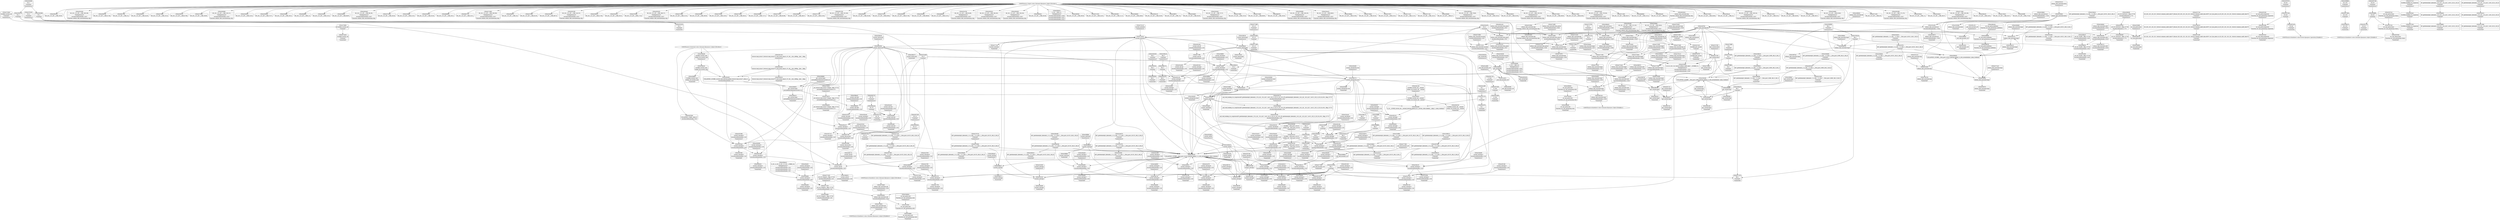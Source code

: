digraph {
	CE0x429ca50 [shape=record,shape=Mrecord,label="{CE0x429ca50|current_sid:cred|security/selinux/hooks.c,218|*SummSource*}"]
	CE0x4297340 [shape=record,shape=Mrecord,label="{CE0x4297340|current_sid:tmp2|*SummSource*}"]
	CE0x4269970 [shape=record,shape=Mrecord,label="{CE0x4269970|selinux_shm_associate:sid2|security/selinux/hooks.c,5332|*SummSource*}"]
	CE0x5632cc0 [shape=record,shape=Mrecord,label="{CE0x5632cc0|selinux_shm_associate:shm_perm|security/selinux/hooks.c,5327|*SummSink*}"]
	CE0x42a91c0 [shape=record,shape=Mrecord,label="{CE0x42a91c0|current_sid:tmp7|security/selinux/hooks.c,218|*SummSource*}"]
	CE0x4298fd0 [shape=record,shape=Mrecord,label="{CE0x4298fd0|current_sid:tobool|security/selinux/hooks.c,218|*SummSource*}"]
	CE0x426a190 [shape=record,shape=Mrecord,label="{CE0x426a190|selinux_shm_associate:tmp7|security/selinux/hooks.c,5332}"]
	CE0x42790c0 [shape=record,shape=Mrecord,label="{CE0x42790c0|selinux_shm_associate:type|security/selinux/hooks.c,5329}"]
	CE0x4282140 [shape=record,shape=Mrecord,label="{CE0x4282140|current_sid:tmp4|security/selinux/hooks.c,218}"]
	CE0x4265c50 [shape=record,shape=Mrecord,label="{CE0x4265c50|80:_i32,_112:_i8*,_:_CRE_120,128_|*MultipleSource*|security/selinux/hooks.c,5327|Function::selinux_shm_associate&Arg::shp::}"]
	CE0x4246270 [shape=record,shape=Mrecord,label="{CE0x4246270|selinux_shm_associate:call3|security/selinux/hooks.c,5332|*SummSink*}"]
	CE0x4273340 [shape=record,shape=Mrecord,label="{CE0x4273340|80:_i32,_112:_i8*,_:_CRE_64,65_}"]
	CE0x42631d0 [shape=record,shape=Mrecord,label="{CE0x42631d0|current_sid:bb|*SummSink*}"]
	CE0x4298f00 [shape=record,shape=Mrecord,label="{CE0x4298f00|current_sid:tobool|security/selinux/hooks.c,218|*SummSink*}"]
	CE0x4287ed0 [shape=record,shape=Mrecord,label="{CE0x4287ed0|current_sid:tmp23|security/selinux/hooks.c,218}"]
	CE0x427eb70 [shape=record,shape=Mrecord,label="{CE0x427eb70|_ret_%struct.task_struct*_%tmp4,_!dbg_!27714|./arch/x86/include/asm/current.h,14}"]
	CE0x4268920 [shape=record,shape=Mrecord,label="{CE0x4268920|_ret_i32_%call3,_!dbg_!27729|security/selinux/hooks.c,5332}"]
	CE0x42730e0 [shape=record,shape=Mrecord,label="{CE0x42730e0|80:_i32,_112:_i8*,_:_CRE_62,63_}"]
	CE0x4296c30 [shape=record,shape=Mrecord,label="{CE0x4296c30|COLLAPSED:_GCMRE___llvm_gcov_ctr125_internal_global_11_x_i64_zeroinitializer:_elem_0:default:}"]
	CE0x425bc20 [shape=record,shape=Mrecord,label="{CE0x425bc20|current_sid:tmp11|security/selinux/hooks.c,218}"]
	CE0x42566a0 [shape=record,shape=Mrecord,label="{CE0x42566a0|_call_void_lockdep_rcu_suspicious(i8*_getelementptr_inbounds_(_25_x_i8_,_25_x_i8_*_.str3,_i32_0,_i32_0),_i32_218,_i8*_getelementptr_inbounds_(_45_x_i8_,_45_x_i8_*_.str12,_i32_0,_i32_0))_#10,_!dbg_!27727|security/selinux/hooks.c,218}"]
	CE0x425c000 [shape=record,shape=Mrecord,label="{CE0x425c000|current_sid:tmp11|security/selinux/hooks.c,218|*SummSink*}"]
	CE0x42a7790 [shape=record,shape=Mrecord,label="{CE0x42a7790|current_sid:tmp20|security/selinux/hooks.c,218|*SummSink*}"]
	CE0x4264840 [shape=record,shape=Mrecord,label="{CE0x4264840|current_sid:tmp6|security/selinux/hooks.c,218}"]
	CE0x4261ee0 [shape=record,shape=Mrecord,label="{CE0x4261ee0|80:_i32,_112:_i8*,_:_CRE_176,184_|*MultipleSource*|security/selinux/hooks.c,5327|Function::selinux_shm_associate&Arg::shp::}"]
	CE0x4299720 [shape=record,shape=Mrecord,label="{CE0x4299720|current_sid:tmp3|*SummSource*}"]
	CE0x426fdc0 [shape=record,shape=Mrecord,label="{CE0x426fdc0|selinux_shm_associate:shm_perm|security/selinux/hooks.c,5327}"]
	CE0x4271280 [shape=record,shape=Mrecord,label="{CE0x4271280|80:_i32,_112:_i8*,_:_CRE_26,27_}"]
	CE0x42812d0 [shape=record,shape=Mrecord,label="{CE0x42812d0|current_sid:tmp14|security/selinux/hooks.c,218|*SummSource*}"]
	CE0x4bd89d0 [shape=record,shape=Mrecord,label="{CE0x4bd89d0|80:_i32,_112:_i8*,_:_CRE_21,22_}"]
	CE0x426fac0 [shape=record,shape=Mrecord,label="{CE0x426fac0|current_sid:do.body}"]
	CE0x42693e0 [shape=record,shape=Mrecord,label="{CE0x42693e0|selinux_shm_associate:ipc_id|security/selinux/hooks.c,5330|*SummSink*}"]
	CE0x42a7400 [shape=record,shape=Mrecord,label="{CE0x42a7400|current_sid:tmp19|security/selinux/hooks.c,218|*SummSink*}"]
	CE0x4250000 [shape=record,shape=Mrecord,label="{CE0x4250000|selinux_shm_associate:tmp1}"]
	CE0x42a6740 [shape=record,shape=Mrecord,label="{CE0x42a6740|current_sid:tmp18|security/selinux/hooks.c,218}"]
	CE0x42871c0 [shape=record,shape=Mrecord,label="{CE0x42871c0|current_sid:tmp21|security/selinux/hooks.c,218|*SummSink*}"]
	CE0x4267a50 [shape=record,shape=Mrecord,label="{CE0x4267a50|i32_64|*Constant*|*SummSink*}"]
	CE0x426f8b0 [shape=record,shape=Mrecord,label="{CE0x426f8b0|current_sid:if.end|*SummSource*}"]
	CE0x427a230 [shape=record,shape=Mrecord,label="{CE0x427a230|selinux_shm_associate:key|security/selinux/hooks.c,5330|*SummSource*}"]
	CE0x429d050 [shape=record,shape=Mrecord,label="{CE0x429d050|get_current:tmp4|./arch/x86/include/asm/current.h,14}"]
	CE0x4277560 [shape=record,shape=Mrecord,label="{CE0x4277560|_call_void_mcount()_#3|*SummSource*}"]
	CE0x590cde0 [shape=record,shape=Mrecord,label="{CE0x590cde0|80:_i32,_112:_i8*,_:_CRE_0,1_}"]
	CE0x42a2e50 [shape=record,shape=Mrecord,label="{CE0x42a2e50|i64_0|*Constant*|*SummSource*}"]
	CE0x427e7b0 [shape=record,shape=Mrecord,label="{CE0x427e7b0|get_current:entry|*SummSource*}"]
	CE0x426c820 [shape=record,shape=Mrecord,label="{CE0x426c820|current_sid:tmp8|security/selinux/hooks.c,218|*SummSource*}"]
	CE0x4273d10 [shape=record,shape=Mrecord,label="{CE0x4273d10|80:_i32,_112:_i8*,_:_CRE_39,40_}"]
	CE0x4277600 [shape=record,shape=Mrecord,label="{CE0x4277600|_call_void_mcount()_#3|*SummSink*}"]
	CE0x4279df0 [shape=record,shape=Mrecord,label="{CE0x4279df0|i8_4|*Constant*|*SummSource*}"]
	CE0x4296ab0 [shape=record,shape=Mrecord,label="{CE0x4296ab0|i64*_getelementptr_inbounds_(_11_x_i64_,_11_x_i64_*___llvm_gcov_ctr125,_i64_0,_i64_0)|*Constant*|*SummSink*}"]
	"CONST[source:0(mediator),value:2(dynamic)][purpose:{subject}][SrcIdx:4]"
	CE0x426ec20 [shape=record,shape=Mrecord,label="{CE0x426ec20|selinux_shm_associate:tmp2|*SummSink*}"]
	CE0x4299c20 [shape=record,shape=Mrecord,label="{CE0x4299c20|get_current:tmp4|./arch/x86/include/asm/current.h,14|*SummSink*}"]
	CE0x426f6a0 [shape=record,shape=Mrecord,label="{CE0x426f6a0|selinux_shm_associate:tmp3|*SummSource*}"]
	CE0x4254f50 [shape=record,shape=Mrecord,label="{CE0x4254f50|i64_4|*Constant*}"]
	"CONST[source:2(external),value:2(dynamic)][purpose:{subject}][SrcIdx:3]"
	CE0x42a3100 [shape=record,shape=Mrecord,label="{CE0x42a3100|GLOBAL:__llvm_gcov_ctr125|Global_var:__llvm_gcov_ctr125|*SummSink*}"]
	CE0x42a6f00 [shape=record,shape=Mrecord,label="{CE0x42a6f00|i64*_getelementptr_inbounds_(_11_x_i64_,_11_x_i64_*___llvm_gcov_ctr125,_i64_0,_i64_10)|*Constant*}"]
	CE0x42d9390 [shape=record,shape=Mrecord,label="{CE0x42d9390|i64*_getelementptr_inbounds_(_2_x_i64_,_2_x_i64_*___llvm_gcov_ctr98,_i64_0,_i64_1)|*Constant*|*SummSink*}"]
	CE0x42a1970 [shape=record,shape=Mrecord,label="{CE0x42a1970|current_sid:tmp16|security/selinux/hooks.c,218|*SummSource*}"]
	CE0x4264ca0 [shape=record,shape=Mrecord,label="{CE0x4264ca0|80:_i32,_112:_i8*,_:_CRE_4,5_}"]
	CE0x42a1f70 [shape=record,shape=Mrecord,label="{CE0x42a1f70|i8_1|*Constant*|*SummSink*}"]
	CE0x4298c00 [shape=record,shape=Mrecord,label="{CE0x4298c00|current_sid:do.end|*SummSource*}"]
	CE0x42c5160 [shape=record,shape=Mrecord,label="{CE0x42c5160|i64*_getelementptr_inbounds_(_2_x_i64_,_2_x_i64_*___llvm_gcov_ctr98,_i64_0,_i64_0)|*Constant*|*SummSink*}"]
	CE0x425a480 [shape=record,shape=Mrecord,label="{CE0x425a480|i32_0|*Constant*}"]
	CE0x4299ce0 [shape=record,shape=Mrecord,label="{CE0x4299ce0|GLOBAL:current_task|Global_var:current_task}"]
	CE0x429b830 [shape=record,shape=Mrecord,label="{CE0x429b830|current_sid:call4|security/selinux/hooks.c,218}"]
	CE0x42613e0 [shape=record,shape=Mrecord,label="{CE0x42613e0|80:_i32,_112:_i8*,_:_CRE_136,144_|*MultipleSource*|security/selinux/hooks.c,5327|Function::selinux_shm_associate&Arg::shp::}"]
	CE0x427a800 [shape=record,shape=Mrecord,label="{CE0x427a800|current_sid:tobool|security/selinux/hooks.c,218}"]
	CE0x42a7b70 [shape=record,shape=Mrecord,label="{CE0x42a7b70|current_sid:call4|security/selinux/hooks.c,218|*SummSink*}"]
	CE0x4271520 [shape=record,shape=Mrecord,label="{CE0x4271520|80:_i32,_112:_i8*,_:_CRE_9,10_}"]
	CE0x4287640 [shape=record,shape=Mrecord,label="{CE0x4287640|COLLAPSED:_CMRE:_elem_0::|security/selinux/hooks.c,218}"]
	CE0x429c600 [shape=record,shape=Mrecord,label="{CE0x429c600|current_sid:land.lhs.true|*SummSource*}"]
	CE0x4274a50 [shape=record,shape=Mrecord,label="{CE0x4274a50|GLOBAL:current_sid|*Constant*|*SummSink*}"]
	CE0x4283020 [shape=record,shape=Mrecord,label="{CE0x4283020|i32_22|*Constant*}"]
	CE0x42a3220 [shape=record,shape=Mrecord,label="{CE0x42a3220|GLOBAL:__llvm_gcov_ctr125|Global_var:__llvm_gcov_ctr125}"]
	CE0x4297af0 [shape=record,shape=Mrecord,label="{CE0x4297af0|current_sid:tmp12|security/selinux/hooks.c,218|*SummSource*}"]
	CE0x4287d60 [shape=record,shape=Mrecord,label="{CE0x4287d60|current_sid:tmp22|security/selinux/hooks.c,218|*SummSource*}"]
	CE0x429c160 [shape=record,shape=Mrecord,label="{CE0x429c160|current_sid:tmp9|security/selinux/hooks.c,218}"]
	CE0x426c2c0 [shape=record,shape=Mrecord,label="{CE0x426c2c0|current_sid:tmp8|security/selinux/hooks.c,218}"]
	CE0x4297c50 [shape=record,shape=Mrecord,label="{CE0x4297c50|current_sid:tmp12|security/selinux/hooks.c,218|*SummSink*}"]
	CE0x425d090 [shape=record,shape=Mrecord,label="{CE0x425d090|80:_i32,_112:_i8*,_:_CRE_49,50_}"]
	CE0x42530b0 [shape=record,shape=Mrecord,label="{CE0x42530b0|selinux_shm_associate:shp|Function::selinux_shm_associate&Arg::shp::}"]
	CE0x4262680 [shape=record,shape=Mrecord,label="{CE0x4262680|i32_1|*Constant*}"]
	CE0x42a3320 [shape=record,shape=Mrecord,label="{CE0x42a3320|current_sid:land.lhs.true2}"]
	CE0x426f050 [shape=record,shape=Mrecord,label="{CE0x426f050|80:_i32,_112:_i8*,_:_CRE_56,57_}"]
	CE0x42630b0 [shape=record,shape=Mrecord,label="{CE0x42630b0|current_sid:land.lhs.true2|*SummSource*}"]
	CE0x425ebb0 [shape=record,shape=Mrecord,label="{CE0x425ebb0|80:_i32,_112:_i8*,_:_CRE_92,96_|*MultipleSource*|security/selinux/hooks.c,5327|Function::selinux_shm_associate&Arg::shp::}"]
	CE0x4282030 [shape=record,shape=Mrecord,label="{CE0x4282030|i64_2|*Constant*|*SummSource*}"]
	CE0x42705b0 [shape=record,shape=Mrecord,label="{CE0x42705b0|i64*_getelementptr_inbounds_(_11_x_i64_,_11_x_i64_*___llvm_gcov_ctr125,_i64_0,_i64_0)|*Constant*}"]
	CE0x42577e0 [shape=record,shape=Mrecord,label="{CE0x42577e0|i32_(i32,_i32,_i16,_i32,_%struct.common_audit_data*)*_bitcast_(i32_(i32,_i32,_i16,_i32,_%struct.common_audit_data.495*)*_avc_has_perm_to_i32_(i32,_i32,_i16,_i32,_%struct.common_audit_data*)*)|*Constant*|*SummSource*}"]
	CE0x4271430 [shape=record,shape=Mrecord,label="{CE0x4271430|80:_i32,_112:_i8*,_:_CRE_8,9_}"]
	CE0x4252090 [shape=record,shape=Mrecord,label="{CE0x4252090|i64*_getelementptr_inbounds_(_2_x_i64_,_2_x_i64_*___llvm_gcov_ctr312,_i64_0,_i64_1)|*Constant*}"]
	CE0x4246410 [shape=record,shape=Mrecord,label="{CE0x4246410|i32_(i32,_i32,_i16,_i32,_%struct.common_audit_data*)*_bitcast_(i32_(i32,_i32,_i16,_i32,_%struct.common_audit_data.495*)*_avc_has_perm_to_i32_(i32,_i32,_i16,_i32,_%struct.common_audit_data*)*)|*Constant*}"]
	CE0x4281fc0 [shape=record,shape=Mrecord,label="{CE0x4281fc0|i64_2|*Constant*}"]
	CE0x4275720 [shape=record,shape=Mrecord,label="{CE0x4275720|i32_3|*Constant*}"]
	CE0x42a35b0 [shape=record,shape=Mrecord,label="{CE0x42a35b0|i64*_getelementptr_inbounds_(_11_x_i64_,_11_x_i64_*___llvm_gcov_ctr125,_i64_0,_i64_8)|*Constant*|*SummSink*}"]
	CE0x4281100 [shape=record,shape=Mrecord,label="{CE0x4281100|current_sid:tmp14|security/selinux/hooks.c,218}"]
	CE0x4262300 [shape=record,shape=Mrecord,label="{CE0x4262300|current_sid:call|security/selinux/hooks.c,218|*SummSource*}"]
	CE0x426a930 [shape=record,shape=Mrecord,label="{CE0x426a930|_ret_%struct.task_struct*_%tmp4,_!dbg_!27714|./arch/x86/include/asm/current.h,14|*SummSink*}"]
	CE0x5f5cd50 [shape=record,shape=Mrecord,label="{CE0x5f5cd50|_call_void_mcount()_#3|*SummSink*}"]
	CE0x42881f0 [shape=record,shape=Mrecord,label="{CE0x42881f0|current_sid:tmp23|security/selinux/hooks.c,218|*SummSink*}"]
	CE0x4261d00 [shape=record,shape=Mrecord,label="{CE0x4261d00|80:_i32,_112:_i8*,_:_CRE_172,176_|*MultipleSource*|security/selinux/hooks.c,5327|Function::selinux_shm_associate&Arg::shp::}"]
	CE0x42505a0 [shape=record,shape=Mrecord,label="{CE0x42505a0|80:_i32,_112:_i8*,_:_CRE_1,2_}"]
	CE0x42a31b0 [shape=record,shape=Mrecord,label="{CE0x42a31b0|current_sid:tmp5|security/selinux/hooks.c,218}"]
	CE0x5765230 [shape=record,shape=Mrecord,label="{CE0x5765230|selinux_shm_associate:tmp|*SummSink*}"]
	CE0x42475a0 [shape=record,shape=Mrecord,label="{CE0x42475a0|selinux_shm_associate:shm_perm1|security/selinux/hooks.c,5330|*SummSink*}"]
	CE0x4258ce0 [shape=record,shape=Mrecord,label="{CE0x4258ce0|80:_i32,_112:_i8*,_:_CRE_36,37_}"]
	CE0x42719a0 [shape=record,shape=Mrecord,label="{CE0x42719a0|80:_i32,_112:_i8*,_:_CRE_192,200_|*MultipleSource*|security/selinux/hooks.c,5327|Function::selinux_shm_associate&Arg::shp::}"]
	CE0x426ee20 [shape=record,shape=Mrecord,label="{CE0x426ee20|80:_i32,_112:_i8*,_:_CRE_54,55_}"]
	CE0x4252d30 [shape=record,shape=Mrecord,label="{CE0x4252d30|selinux_shm_associate:tmp}"]
	CE0x42760c0 [shape=record,shape=Mrecord,label="{CE0x42760c0|80:_i32,_112:_i8*,_:_CRE_16,17_}"]
	CE0x4263ff0 [shape=record,shape=Mrecord,label="{CE0x4263ff0|80:_i32,_112:_i8*,_:_CRE_27,28_}"]
	CE0x4264250 [shape=record,shape=Mrecord,label="{CE0x4264250|80:_i32,_112:_i8*,_:_CRE_29,30_}"]
	CE0x4261940 [shape=record,shape=Mrecord,label="{CE0x4261940|80:_i32,_112:_i8*,_:_CRE_160,168_|*MultipleSource*|security/selinux/hooks.c,5327|Function::selinux_shm_associate&Arg::shp::}"]
	CE0x4256780 [shape=record,shape=Mrecord,label="{CE0x4256780|_call_void_lockdep_rcu_suspicious(i8*_getelementptr_inbounds_(_25_x_i8_,_25_x_i8_*_.str3,_i32_0,_i32_0),_i32_218,_i8*_getelementptr_inbounds_(_45_x_i8_,_45_x_i8_*_.str12,_i32_0,_i32_0))_#10,_!dbg_!27727|security/selinux/hooks.c,218|*SummSink*}"]
	CE0x42a9020 [shape=record,shape=Mrecord,label="{CE0x42a9020|current_sid:tmp7|security/selinux/hooks.c,218}"]
	CE0x426f7a0 [shape=record,shape=Mrecord,label="{CE0x426f7a0|selinux_shm_associate:tmp3|*SummSink*}"]
	CE0x42852e0 [shape=record,shape=Mrecord,label="{CE0x42852e0|i64*_getelementptr_inbounds_(_2_x_i64_,_2_x_i64_*___llvm_gcov_ctr98,_i64_0,_i64_0)|*Constant*}"]
	CE0x57652a0 [shape=record,shape=Mrecord,label="{CE0x57652a0|i64_1|*Constant*}"]
	CE0x4263630 [shape=record,shape=Mrecord,label="{CE0x4263630|current_sid:tmp8|security/selinux/hooks.c,218|*SummSink*}"]
	CE0x42574b0 [shape=record,shape=Mrecord,label="{CE0x42574b0|i32_218|*Constant*}"]
	CE0x4267bc0 [shape=record,shape=Mrecord,label="{CE0x4267bc0|avc_has_perm:requested|Function::avc_has_perm&Arg::requested::|*SummSink*}"]
	CE0x42626f0 [shape=record,shape=Mrecord,label="{CE0x42626f0|i32_1|*Constant*|*SummSource*}"]
	CE0x426d7a0 [shape=record,shape=Mrecord,label="{CE0x426d7a0|80:_i32,_112:_i8*,_:_CRE_47,48_}"]
	CE0x4256710 [shape=record,shape=Mrecord,label="{CE0x4256710|_call_void_lockdep_rcu_suspicious(i8*_getelementptr_inbounds_(_25_x_i8_,_25_x_i8_*_.str3,_i32_0,_i32_0),_i32_218,_i8*_getelementptr_inbounds_(_45_x_i8_,_45_x_i8_*_.str12,_i32_0,_i32_0))_#10,_!dbg_!27727|security/selinux/hooks.c,218|*SummSource*}"]
	CE0x429c7c0 [shape=record,shape=Mrecord,label="{CE0x429c7c0|i32_78|*Constant*|*SummSource*}"]
	CE0x3b47180 [shape=record,shape=Mrecord,label="{CE0x3b47180|80:_i32,_112:_i8*,_:_CRE_3,4_}"]
	CE0x4266b30 [shape=record,shape=Mrecord,label="{CE0x4266b30|selinux_shm_associate:bb|*SummSource*}"]
	CE0x429c0c0 [shape=record,shape=Mrecord,label="{CE0x429c0c0|i64_5|*Constant*|*SummSink*}"]
	CE0x42846d0 [shape=record,shape=Mrecord,label="{CE0x42846d0|i64*_getelementptr_inbounds_(_2_x_i64_,_2_x_i64_*___llvm_gcov_ctr98,_i64_0,_i64_0)|*Constant*|*SummSource*}"]
	"CONST[source:0(mediator),value:0(static)][purpose:{operation}][SnkIdx:3]"
	CE0x42a72e0 [shape=record,shape=Mrecord,label="{CE0x42a72e0|i64*_getelementptr_inbounds_(_11_x_i64_,_11_x_i64_*___llvm_gcov_ctr125,_i64_0,_i64_10)|*Constant*|*SummSource*}"]
	CE0x427e700 [shape=record,shape=Mrecord,label="{CE0x427e700|get_current:entry}"]
	CE0x426d410 [shape=record,shape=Mrecord,label="{CE0x426d410|80:_i32,_112:_i8*,_:_CRE_44,45_}"]
	CE0x42560b0 [shape=record,shape=Mrecord,label="{CE0x42560b0|avc_has_perm:entry|*SummSink*}"]
	CE0x4260990 [shape=record,shape=Mrecord,label="{CE0x4260990|i64_1|*Constant*|*SummSource*}"]
	CE0x42632b0 [shape=record,shape=Mrecord,label="{CE0x42632b0|current_sid:do.end}"]
	CE0x4270f80 [shape=record,shape=Mrecord,label="{CE0x4270f80|80:_i32,_112:_i8*,_:_CRE_23,24_}"]
	CE0x42998e0 [shape=record,shape=Mrecord,label="{CE0x42998e0|_call_void_mcount()_#3}"]
	CE0x4267d20 [shape=record,shape=Mrecord,label="{CE0x4267d20|_ret_i32_%retval.0,_!dbg_!27728|security/selinux/avc.c,775}"]
	CE0x425b210 [shape=record,shape=Mrecord,label="{CE0x425b210|80:_i32,_112:_i8*,_:_CRE_67,68_}"]
	CE0x425f8c0 [shape=record,shape=Mrecord,label="{CE0x425f8c0|i64*_getelementptr_inbounds_(_2_x_i64_,_2_x_i64_*___llvm_gcov_ctr98,_i64_0,_i64_1)|*Constant*}"]
	CE0x429bff0 [shape=record,shape=Mrecord,label="{CE0x429bff0|i64_5|*Constant*|*SummSource*}"]
	CE0x4272d80 [shape=record,shape=Mrecord,label="{CE0x4272d80|80:_i32,_112:_i8*,_:_CRE_59,60_}"]
	CE0x4265860 [shape=record,shape=Mrecord,label="{CE0x4265860|80:_i32,_112:_i8*,_:_CRE_104,112_|*MultipleSource*|security/selinux/hooks.c,5327|Function::selinux_shm_associate&Arg::shp::}"]
	CE0x4275b40 [shape=record,shape=Mrecord,label="{CE0x4275b40|selinux_shm_associate:tmp6|security/selinux/hooks.c,5330}"]
	CE0x429e610 [shape=record,shape=Mrecord,label="{CE0x429e610|i64*_getelementptr_inbounds_(_11_x_i64_,_11_x_i64_*___llvm_gcov_ctr125,_i64_0,_i64_9)|*Constant*|*SummSink*}"]
	CE0x425d420 [shape=record,shape=Mrecord,label="{CE0x425d420|80:_i32,_112:_i8*,_:_CRE_52,53_}"]
	CE0x4265a00 [shape=record,shape=Mrecord,label="{CE0x4265a00|80:_i32,_112:_i8*,_:_CRE_112,120_|*MultipleSource*|security/selinux/hooks.c,5327|Function::selinux_shm_associate&Arg::shp::}"]
	CE0x42a1df0 [shape=record,shape=Mrecord,label="{CE0x42a1df0|i8_1|*Constant*|*SummSource*}"]
	CE0x425b5a0 [shape=record,shape=Mrecord,label="{CE0x425b5a0|80:_i32,_112:_i8*,_:_CRE_70,71_}"]
	CE0x4253960 [shape=record,shape=Mrecord,label="{CE0x4253960|current_sid:if.then|*SummSource*}"]
	CE0x425f9d0 [shape=record,shape=Mrecord,label="{CE0x425f9d0|80:_i32,_112:_i8*,_:_CRE_30,31_}"]
	CE0x4276b30 [shape=record,shape=Mrecord,label="{CE0x4276b30|selinux_shm_associate:call|security/selinux/hooks.c,5325|*SummSink*}"]
	CE0x42dc140 [shape=record,shape=Mrecord,label="{CE0x42dc140|%struct.task_struct*_(%struct.task_struct**)*_asm_movq_%gs:$_1:P_,$0_,_r,im,_dirflag_,_fpsr_,_flags_|*SummSource*}"]
	CE0x3b46fe0 [shape=record,shape=Mrecord,label="{CE0x3b46fe0|80:_i32,_112:_i8*,_:_CRE_2,3_}"]
	CE0x426f840 [shape=record,shape=Mrecord,label="{CE0x426f840|_call_void_mcount()_#3}"]
	CE0x425d2f0 [shape=record,shape=Mrecord,label="{CE0x425d2f0|80:_i32,_112:_i8*,_:_CRE_51,52_}"]
	CE0x42de610 [shape=record,shape=Mrecord,label="{CE0x42de610|get_current:tmp3}"]
	CE0x5632b20 [shape=record,shape=Mrecord,label="{CE0x5632b20|selinux_shm_associate:shp|Function::selinux_shm_associate&Arg::shp::|*SummSource*}"]
	CE0x42b71c0 [shape=record,shape=Mrecord,label="{CE0x42b71c0|get_current:tmp3|*SummSource*}"]
	CE0x4246b50 [shape=record,shape=Mrecord,label="{CE0x4246b50|avc_has_perm:ssid|Function::avc_has_perm&Arg::ssid::|*SummSource*}"]
	CE0x4287fd0 [shape=record,shape=Mrecord,label="{CE0x4287fd0|current_sid:tmp22|security/selinux/hooks.c,218|*SummSink*}"]
	CE0x425b0e0 [shape=record,shape=Mrecord,label="{CE0x425b0e0|80:_i32,_112:_i8*,_:_CRE_66,67_}"]
	CE0x4268770 [shape=record,shape=Mrecord,label="{CE0x4268770|current_sid:land.lhs.true}"]
	CE0x429c950 [shape=record,shape=Mrecord,label="{CE0x429c950|COLLAPSED:_GCMRE_current_task_external_global_%struct.task_struct*:_elem_0::|security/selinux/hooks.c,218}"]
	CE0x427e8a0 [shape=record,shape=Mrecord,label="{CE0x427e8a0|get_current:entry|*SummSink*}"]
	CE0x4260190 [shape=record,shape=Mrecord,label="{CE0x4260190|get_current:tmp1|*SummSource*}"]
	CE0x4278cd0 [shape=record,shape=Mrecord,label="{CE0x4278cd0|selinux_shm_associate:tmp5|security/selinux/hooks.c,5327|*SummSink*}"]
	CE0x426a300 [shape=record,shape=Mrecord,label="{CE0x426a300|selinux_shm_associate:call3|security/selinux/hooks.c,5332}"]
	CE0x42654e0 [shape=record,shape=Mrecord,label="{CE0x42654e0|80:_i32,_112:_i8*,_:_CRE_96,100_|*MultipleSource*|security/selinux/hooks.c,5327|Function::selinux_shm_associate&Arg::shp::}"]
	CE0x426c660 [shape=record,shape=Mrecord,label="{CE0x426c660|0:_i8,_:_GCMR_current_sid.__warned_internal_global_i8_0,_section_.data.unlikely_,_align_1:_elem_0:default:}"]
	CE0x42741d0 [shape=record,shape=Mrecord,label="{CE0x42741d0|80:_i32,_112:_i8*,_:_CRE_43,44_}"]
	CE0x4277a10 [shape=record,shape=Mrecord,label="{CE0x4277a10|selinux_shm_associate:tmp1|*SummSource*}"]
	CE0x425fab0 [shape=record,shape=Mrecord,label="{CE0x425fab0|80:_i32,_112:_i8*,_:_CRE_31,32_}"]
	CE0x429cf90 [shape=record,shape=Mrecord,label="{CE0x429cf90|_call_void_mcount()_#3|*SummSink*}"]
	CE0x4267630 [shape=record,shape=Mrecord,label="{CE0x4267630|avc_has_perm:tclass|Function::avc_has_perm&Arg::tclass::|*SummSink*}"]
	CE0x427a080 [shape=record,shape=Mrecord,label="{CE0x427a080|selinux_shm_associate:shm_perm1|security/selinux/hooks.c,5330}"]
	CE0x42754f0 [shape=record,shape=Mrecord,label="{CE0x42754f0|selinux_shm_associate:ipc_id|security/selinux/hooks.c,5330}"]
	CE0x425d550 [shape=record,shape=Mrecord,label="{CE0x425d550|80:_i32,_112:_i8*,_:_CRE_53,54_}"]
	CE0x42563b0 [shape=record,shape=Mrecord,label="{CE0x42563b0|selinux_shm_associate:tmp4|security/selinux/hooks.c,5327|*SummSource*}"]
	CE0x42644e0 [shape=record,shape=Mrecord,label="{CE0x42644e0|current_sid:tmp5|security/selinux/hooks.c,218|*SummSource*}"]
	CE0x4252cc0 [shape=record,shape=Mrecord,label="{CE0x4252cc0|selinux_shm_associate:tmp|*SummSource*}"]
	CE0x42a2be0 [shape=record,shape=Mrecord,label="{CE0x42a2be0|current_sid:tmp4|security/selinux/hooks.c,218|*SummSink*}"]
	CE0x42a0ce0 [shape=record,shape=Mrecord,label="{CE0x42a0ce0|i64*_getelementptr_inbounds_(_11_x_i64_,_11_x_i64_*___llvm_gcov_ctr125,_i64_0,_i64_1)|*Constant*|*SummSink*}"]
	CE0x425e270 [shape=record,shape=Mrecord,label="{CE0x425e270|selinux_shm_associate:tmp2}"]
	CE0x4bd88e0 [shape=record,shape=Mrecord,label="{CE0x4bd88e0|80:_i32,_112:_i8*,_:_CRE_20,21_}"]
	CE0x426ba50 [shape=record,shape=Mrecord,label="{CE0x426ba50|0:_i32,_4:_i32,_8:_i32,_12:_i32,_:_CMRE_4,8_|*MultipleSource*|security/selinux/hooks.c,218|security/selinux/hooks.c,218|security/selinux/hooks.c,220}"]
	CE0x425f7f0 [shape=record,shape=Mrecord,label="{CE0x425f7f0|i64*_getelementptr_inbounds_(_2_x_i64_,_2_x_i64_*___llvm_gcov_ctr312,_i64_0,_i64_0)|*Constant*}"]
	CE0x3b47110 [shape=record,shape=Mrecord,label="{CE0x3b47110|80:_i32,_112:_i8*,_:_CRE_10,11_}"]
	CE0x42818d0 [shape=record,shape=Mrecord,label="{CE0x42818d0|i1_true|*Constant*|*SummSink*}"]
	CE0x426d220 [shape=record,shape=Mrecord,label="{CE0x426d220|selinux_shm_associate:tmp3}"]
	CE0x424ff10 [shape=record,shape=Mrecord,label="{CE0x424ff10|selinux_shm_associate:bb|*SummSink*}"]
	CE0x4271b80 [shape=record,shape=Mrecord,label="{CE0x4271b80|80:_i32,_112:_i8*,_:_CRE_200,208_|*MultipleSource*|security/selinux/hooks.c,5327|Function::selinux_shm_associate&Arg::shp::}"]
	CE0x42a7390 [shape=record,shape=Mrecord,label="{CE0x42a7390|i64*_getelementptr_inbounds_(_11_x_i64_,_11_x_i64_*___llvm_gcov_ctr125,_i64_0,_i64_10)|*Constant*|*SummSink*}"]
	CE0x4275790 [shape=record,shape=Mrecord,label="{CE0x4275790|i32_3|*Constant*|*SummSource*}"]
	CE0x4283220 [shape=record,shape=Mrecord,label="{CE0x4283220|i32_1|*Constant*}"]
	CE0x425ee50 [shape=record,shape=Mrecord,label="{CE0x425ee50|i32_0|*Constant*}"]
	CE0x42a6bb0 [shape=record,shape=Mrecord,label="{CE0x42a6bb0|current_sid:tmp19|security/selinux/hooks.c,218}"]
	CE0x4264d70 [shape=record,shape=Mrecord,label="{CE0x4264d70|80:_i32,_112:_i8*,_:_CRE_5,6_}"]
	CE0x42dbe80 [shape=record,shape=Mrecord,label="{CE0x42dbe80|GLOBAL:current_task|Global_var:current_task|*SummSource*}"]
	CE0x4271e90 [shape=record,shape=Mrecord,label="{CE0x4271e90|i32_10|*Constant*|*SummSink*}"]
	CE0x4272fb0 [shape=record,shape=Mrecord,label="{CE0x4272fb0|80:_i32,_112:_i8*,_:_CRE_61,62_}"]
	CE0x4281580 [shape=record,shape=Mrecord,label="{CE0x4281580|i1_true|*Constant*}"]
	CE0x4287be0 [shape=record,shape=Mrecord,label="{CE0x4287be0|current_sid:tmp22|security/selinux/hooks.c,218}"]
	CE0x425b470 [shape=record,shape=Mrecord,label="{CE0x425b470|80:_i32,_112:_i8*,_:_CRE_69,70_}"]
	CE0x4285490 [shape=record,shape=Mrecord,label="{CE0x4285490|COLLAPSED:_GCMRE___llvm_gcov_ctr98_internal_global_2_x_i64_zeroinitializer:_elem_0:default:}"]
	CE0x4279f80 [shape=record,shape=Mrecord,label="{CE0x4279f80|i8_4|*Constant*|*SummSink*}"]
	CE0x5632c50 [shape=record,shape=Mrecord,label="{CE0x5632c50|selinux_shm_associate:shm_perm|security/selinux/hooks.c,5327|*SummSource*}"]
	CE0x42572c0 [shape=record,shape=Mrecord,label="{CE0x42572c0|GLOBAL:lockdep_rcu_suspicious|*Constant*|*SummSource*}"]
	CE0x426a080 [shape=record,shape=Mrecord,label="{CE0x426a080|4:_i32,_:_CRE_4,8_|*MultipleSource*|security/selinux/hooks.c,5332|security/selinux/hooks.c,5327|security/selinux/hooks.c,5327}"]
	CE0x4275440 [shape=record,shape=Mrecord,label="{CE0x4275440|selinux_shm_associate:tmp6|security/selinux/hooks.c,5330|*SummSink*}"]
	CE0x4264e90 [shape=record,shape=Mrecord,label="{CE0x4264e90|current_sid:tmp7|security/selinux/hooks.c,218|*SummSink*}"]
	CE0x4282cd0 [shape=record,shape=Mrecord,label="{CE0x4282cd0|get_current:tmp1|*SummSink*}"]
	CE0x4261580 [shape=record,shape=Mrecord,label="{CE0x4261580|80:_i32,_112:_i8*,_:_CRE_144,152_|*MultipleSource*|security/selinux/hooks.c,5327|Function::selinux_shm_associate&Arg::shp::}"]
	CE0x4258e10 [shape=record,shape=Mrecord,label="{CE0x4258e10|80:_i32,_112:_i8*,_:_CRE_37,38_}"]
	CE0x425d1c0 [shape=record,shape=Mrecord,label="{CE0x425d1c0|80:_i32,_112:_i8*,_:_CRE_50,51_}"]
	CE0x42b72c0 [shape=record,shape=Mrecord,label="{CE0x42b72c0|get_current:tmp3|*SummSink*}"]
	CE0x42a13f0 [shape=record,shape=Mrecord,label="{CE0x42a13f0|current_sid:tmp15|security/selinux/hooks.c,218|*SummSink*}"]
	CE0x42556a0 [shape=record,shape=Mrecord,label="{CE0x42556a0|0:_i8,_8:_i32,_24:_%struct.selinux_audit_data*,_:_SCMRE_0,1_|*MultipleSource*|security/selinux/hooks.c, 5324|security/selinux/hooks.c,5329}"]
	CE0x4253ad0 [shape=record,shape=Mrecord,label="{CE0x4253ad0|current_sid:if.then|*SummSink*}"]
	CE0x4277250 [shape=record,shape=Mrecord,label="{CE0x4277250|_ret_i32_%tmp24,_!dbg_!27742|security/selinux/hooks.c,220}"]
	CE0x4260a90 [shape=record,shape=Mrecord,label="{CE0x4260a90|get_current:tmp1}"]
	CE0x42761b0 [shape=record,shape=Mrecord,label="{CE0x42761b0|80:_i32,_112:_i8*,_:_CRE_17,18_}"]
	CE0x425ed60 [shape=record,shape=Mrecord,label="{CE0x425ed60|_ret_i32_%tmp24,_!dbg_!27742|security/selinux/hooks.c,220|*SummSink*}"]
	CE0x42ca880 [shape=record,shape=Mrecord,label="{CE0x42ca880|_call_void_mcount()_#3|*SummSource*}"]
	CE0x42820a0 [shape=record,shape=Mrecord,label="{CE0x42820a0|i64_2|*Constant*|*SummSink*}"]
	CE0x425ab10 [shape=record,shape=Mrecord,label="{CE0x425ab10|i64*_getelementptr_inbounds_(_2_x_i64_,_2_x_i64_*___llvm_gcov_ctr312,_i64_0,_i64_0)|*Constant*|*SummSource*}"]
	CE0x4261b20 [shape=record,shape=Mrecord,label="{CE0x4261b20|80:_i32,_112:_i8*,_:_CRE_168,172_|*MultipleSource*|security/selinux/hooks.c,5327|Function::selinux_shm_associate&Arg::shp::}"]
	CE0x4274b10 [shape=record,shape=Mrecord,label="{CE0x4274b10|current_sid:entry}"]
	CE0x42605b0 [shape=record,shape=Mrecord,label="{CE0x42605b0|get_current:tmp|*SummSink*}"]
	CE0x4284b60 [shape=record,shape=Mrecord,label="{CE0x4284b60|current_sid:tmp24|security/selinux/hooks.c,220}"]
	CE0x42753d0 [shape=record,shape=Mrecord,label="{CE0x42753d0|selinux_shm_associate:tmp6|security/selinux/hooks.c,5330|*SummSource*}"]
	CE0x42716b0 [shape=record,shape=Mrecord,label="{CE0x42716b0|80:_i32,_112:_i8*,_:_CRE_13,14_}"]
	CE0x4267190 [shape=record,shape=Mrecord,label="{CE0x4267190|i16_28|*Constant*|*SummSource*}"]
	CE0x4246520 [shape=record,shape=Mrecord,label="{CE0x4246520|%struct.task_struct*_(%struct.task_struct**)*_asm_movq_%gs:$_1:P_,$0_,_r,im,_dirflag_,_fpsr_,_flags_|*SummSink*}"]
	CE0x4258f40 [shape=record,shape=Mrecord,label="{CE0x4258f40|80:_i32,_112:_i8*,_:_CRE_38,39_}"]
	CE0x425de00 [shape=record,shape=Mrecord,label="{CE0x425de00|current_sid:tmp1|*SummSink*}"]
	CE0x42762a0 [shape=record,shape=Mrecord,label="{CE0x42762a0|80:_i32,_112:_i8*,_:_CRE_18,19_}"]
	CE0x429d860 [shape=record,shape=Mrecord,label="{CE0x429d860|i32_218|*Constant*|*SummSource*}"]
	CE0x4273e40 [shape=record,shape=Mrecord,label="{CE0x4273e40|80:_i32,_112:_i8*,_:_CRE_40,41_}"]
	CE0x425b6d0 [shape=record,shape=Mrecord,label="{CE0x425b6d0|80:_i32,_112:_i8*,_:_CRE_71,72_}"]
	CE0x4273470 [shape=record,shape=Mrecord,label="{CE0x4273470|80:_i32,_112:_i8*,_:_CRE_65,66_}"]
	CE0x426d9e0 [shape=record,shape=Mrecord,label="{CE0x426d9e0|i64*_getelementptr_inbounds_(_2_x_i64_,_2_x_i64_*___llvm_gcov_ctr312,_i64_0,_i64_0)|*Constant*|*SummSink*}"]
	CE0x42973b0 [shape=record,shape=Mrecord,label="{CE0x42973b0|current_sid:tmp2|*SummSink*}"]
	CE0x429bda0 [shape=record,shape=Mrecord,label="{CE0x429bda0|i64_4|*Constant*|*SummSink*}"]
	CE0x4260a20 [shape=record,shape=Mrecord,label="{CE0x4260a20|i64_1|*Constant*}"]
	CE0x42629b0 [shape=record,shape=Mrecord,label="{CE0x42629b0|selinux_shm_associate:entry|*SummSink*}"]
	CE0x425ec90 [shape=record,shape=Mrecord,label="{CE0x425ec90|selinux_shm_associate:ad|security/selinux/hooks.c, 5324}"]
	CE0x425e640 [shape=record,shape=Mrecord,label="{CE0x425e640|80:_i32,_112:_i8*,_:_CRE_80,84_|*MultipleSource*|security/selinux/hooks.c,5327|Function::selinux_shm_associate&Arg::shp::}"]
	CE0x4297d80 [shape=record,shape=Mrecord,label="{CE0x4297d80|i64*_getelementptr_inbounds_(_11_x_i64_,_11_x_i64_*___llvm_gcov_ctr125,_i64_0,_i64_6)|*Constant*}"]
	CE0x426d670 [shape=record,shape=Mrecord,label="{CE0x426d670|80:_i32,_112:_i8*,_:_CRE_46,47_}"]
	CE0x4271150 [shape=record,shape=Mrecord,label="{CE0x4271150|80:_i32,_112:_i8*,_:_CRE_25,26_}"]
	CE0x4260920 [shape=record,shape=Mrecord,label="{CE0x4260920|COLLAPSED:_GCMRE___llvm_gcov_ctr312_internal_global_2_x_i64_zeroinitializer:_elem_0:default:}"]
	CE0x426aca0 [shape=record,shape=Mrecord,label="{CE0x426aca0|i32_78|*Constant*}"]
	CE0x4276a90 [shape=record,shape=Mrecord,label="{CE0x4276a90|selinux_shm_associate:call|security/selinux/hooks.c,5325|*SummSource*}"]
	CE0x42791d0 [shape=record,shape=Mrecord,label="{CE0x42791d0|selinux_shm_associate:type|security/selinux/hooks.c,5329|*SummSource*}"]
	CE0x4281450 [shape=record,shape=Mrecord,label="{CE0x4281450|current_sid:tmp14|security/selinux/hooks.c,218|*SummSink*}"]
	CE0x42a16f0 [shape=record,shape=Mrecord,label="{CE0x42a16f0|current_sid:tmp16|security/selinux/hooks.c,218}"]
	CE0x42643d0 [shape=record,shape=Mrecord,label="{CE0x42643d0|GLOBAL:__llvm_gcov_ctr125|Global_var:__llvm_gcov_ctr125|*SummSource*}"]
	CE0x4266d50 [shape=record,shape=Mrecord,label="{CE0x4266d50|avc_has_perm:tsid|Function::avc_has_perm&Arg::tsid::|*SummSource*}"]
	CE0x4281f30 [shape=record,shape=Mrecord,label="{CE0x4281f30|i64_0|*Constant*}"]
	CE0x4261760 [shape=record,shape=Mrecord,label="{CE0x4261760|80:_i32,_112:_i8*,_:_CRE_152,160_|*MultipleSource*|security/selinux/hooks.c,5327|Function::selinux_shm_associate&Arg::shp::}"]
	CE0x42a4070 [shape=record,shape=Mrecord,label="{CE0x42a4070|i64*_getelementptr_inbounds_(_11_x_i64_,_11_x_i64_*___llvm_gcov_ctr125,_i64_0,_i64_8)|*Constant*|*SummSource*}"]
	CE0x42991e0 [shape=record,shape=Mrecord,label="{CE0x42991e0|i64_3|*Constant*|*SummSource*}"]
	CE0x4287450 [shape=record,shape=Mrecord,label="{CE0x4287450|i32_22|*Constant*|*SummSink*}"]
	CE0x42a37f0 [shape=record,shape=Mrecord,label="{CE0x42a37f0|i64*_getelementptr_inbounds_(_11_x_i64_,_11_x_i64_*___llvm_gcov_ctr125,_i64_0,_i64_8)|*Constant*}"]
	CE0x4287820 [shape=record,shape=Mrecord,label="{CE0x4287820|current_sid:security|security/selinux/hooks.c,218|*SummSource*}"]
	CE0x42872d0 [shape=record,shape=Mrecord,label="{CE0x42872d0|i32_22|*Constant*|*SummSource*}"]
	CE0x429deb0 [shape=record,shape=Mrecord,label="{CE0x429deb0|i8*_getelementptr_inbounds_(_45_x_i8_,_45_x_i8_*_.str12,_i32_0,_i32_0)|*Constant*}"]
	CE0x4252630 [shape=record,shape=Mrecord,label="{CE0x4252630|current_sid:tmp1|*SummSource*}"]
	CE0x429ea40 [shape=record,shape=Mrecord,label="{CE0x429ea40|current_sid:tmp17|security/selinux/hooks.c,218|*SummSource*}"]
	CE0x42975c0 [shape=record,shape=Mrecord,label="{CE0x42975c0|current_sid:tmp3}"]
	CE0x42a1af0 [shape=record,shape=Mrecord,label="{CE0x42a1af0|current_sid:tmp16|security/selinux/hooks.c,218|*SummSink*}"]
	CE0x426bce0 [shape=record,shape=Mrecord,label="{CE0x426bce0|get_current:bb}"]
	CE0x4274940 [shape=record,shape=Mrecord,label="{CE0x4274940|GLOBAL:current_sid|*Constant*|*SummSource*}"]
	CE0x426b710 [shape=record,shape=Mrecord,label="{CE0x426b710|current_sid:sid|security/selinux/hooks.c,220|*SummSource*}"]
	CE0x4271d60 [shape=record,shape=Mrecord,label="{CE0x4271d60|i32_10|*Constant*|*SummSource*}"]
	CE0x426f9b0 [shape=record,shape=Mrecord,label="{CE0x426f9b0|current_sid:if.end|*SummSink*}"]
	CE0x4284e80 [shape=record,shape=Mrecord,label="{CE0x4284e80|current_sid:tmp24|security/selinux/hooks.c,220|*SummSink*}"]
	CE0x4281e50 [shape=record,shape=Mrecord,label="{CE0x4281e50|i64_3|*Constant*|*SummSink*}"]
	CE0x426ef20 [shape=record,shape=Mrecord,label="{CE0x426ef20|80:_i32,_112:_i8*,_:_CRE_55,56_}"]
	CE0x425dbe0 [shape=record,shape=Mrecord,label="{CE0x425dbe0|i64*_getelementptr_inbounds_(_11_x_i64_,_11_x_i64_*___llvm_gcov_ctr125,_i64_0,_i64_1)|*Constant*}"]
	CE0x42a75f0 [shape=record,shape=Mrecord,label="{CE0x42a75f0|current_sid:tmp20|security/selinux/hooks.c,218|*SummSource*}"]
	CE0x4282240 [shape=record,shape=Mrecord,label="{CE0x4282240|current_sid:tmp4|security/selinux/hooks.c,218|*SummSource*}"]
	CE0x429df70 [shape=record,shape=Mrecord,label="{CE0x429df70|i8*_getelementptr_inbounds_(_45_x_i8_,_45_x_i8_*_.str12,_i32_0,_i32_0)|*Constant*|*SummSource*}"]
	CE0x427a0f0 [shape=record,shape=Mrecord,label="{CE0x427a0f0|selinux_shm_associate:shm_perm1|security/selinux/hooks.c,5330|*SummSource*}"]
	CE0x4253210 [shape=record,shape=Mrecord,label="{CE0x4253210|selinux_shm_associate:entry|*SummSource*}"]
	CE0x42723b0 [shape=record,shape=Mrecord,label="{CE0x42723b0|selinux_shm_associate:tmp5|security/selinux/hooks.c,5327}"]
	CE0x4273210 [shape=record,shape=Mrecord,label="{CE0x4273210|80:_i32,_112:_i8*,_:_CRE_63,64_}"]
	CE0x4285030 [shape=record,shape=Mrecord,label="{CE0x4285030|get_current:bb|*SummSource*}"]
	CE0x4283090 [shape=record,shape=Mrecord,label="{CE0x4283090|current_sid:tmp23|security/selinux/hooks.c,218|*SummSource*}"]
	CE0x42997f0 [shape=record,shape=Mrecord,label="{CE0x42997f0|current_sid:tmp3|*SummSink*}"]
	CE0x4265250 [shape=record,shape=Mrecord,label="{CE0x4265250|GLOBAL:current_sid.__warned|Global_var:current_sid.__warned|*SummSink*}"]
	CE0x4279350 [shape=record,shape=Mrecord,label="{CE0x4279350|selinux_shm_associate:type|security/selinux/hooks.c,5329|*SummSink*}"]
	CE0x4280ef0 [shape=record,shape=Mrecord,label="{CE0x4280ef0|current_sid:tmp13|security/selinux/hooks.c,218|*SummSink*}"]
	CE0x426f180 [shape=record,shape=Mrecord,label="{CE0x426f180|80:_i32,_112:_i8*,_:_CRE_57,58_}"]
	CE0x42972d0 [shape=record,shape=Mrecord,label="{CE0x42972d0|current_sid:tmp2}"]
	CE0x4256e10 [shape=record,shape=Mrecord,label="{CE0x4256e10|i8*_getelementptr_inbounds_(_25_x_i8_,_25_x_i8_*_.str3,_i32_0,_i32_0)|*Constant*}"]
	CE0x42a7470 [shape=record,shape=Mrecord,label="{CE0x42a7470|current_sid:tmp20|security/selinux/hooks.c,218}"]
	CE0x42851b0 [shape=record,shape=Mrecord,label="{CE0x42851b0|get_current:bb|*SummSink*}"]
	CE0x425b340 [shape=record,shape=Mrecord,label="{CE0x425b340|80:_i32,_112:_i8*,_:_CRE_68,69_}"]
	CE0x4275cd0 [shape=record,shape=Mrecord,label="{CE0x4275cd0|i32_(i32,_i32,_i16,_i32,_%struct.common_audit_data*)*_bitcast_(i32_(i32,_i32,_i16,_i32,_%struct.common_audit_data.495*)*_avc_has_perm_to_i32_(i32,_i32,_i16,_i32,_%struct.common_audit_data*)*)|*Constant*|*SummSink*}"]
	CE0x42dbef0 [shape=record,shape=Mrecord,label="{CE0x42dbef0|GLOBAL:current_task|Global_var:current_task|*SummSink*}"]
	CE0x42a1460 [shape=record,shape=Mrecord,label="{CE0x42a1460|current_sid:tmp15|security/selinux/hooks.c,218|*SummSource*}"]
	CE0x42509e0 [shape=record,shape=Mrecord,label="{CE0x42509e0|selinux_shm_associate:entry}"]
	"CONST[source:0(mediator),value:2(dynamic)][purpose:{subject}][SnkIdx:0]"
	CE0x4267970 [shape=record,shape=Mrecord,label="{CE0x4267970|i32_64|*Constant*|*SummSource*}"]
	CE0x426a5f0 [shape=record,shape=Mrecord,label="{CE0x426a5f0|selinux_shm_associate:tmp7|security/selinux/hooks.c,5332|*SummSource*}"]
	CE0x4256470 [shape=record,shape=Mrecord,label="{CE0x4256470|avc_has_perm:entry}"]
	CE0x42d8e20 [shape=record,shape=Mrecord,label="{CE0x42d8e20|i64*_getelementptr_inbounds_(_2_x_i64_,_2_x_i64_*___llvm_gcov_ctr98,_i64_0,_i64_1)|*Constant*|*SummSource*}"]
	CE0x4277430 [shape=record,shape=Mrecord,label="{CE0x4277430|_ret_i32_%tmp24,_!dbg_!27742|security/selinux/hooks.c,220|*SummSource*}"]
	CE0x427e570 [shape=record,shape=Mrecord,label="{CE0x427e570|GLOBAL:get_current|*Constant*|*SummSink*}"]
	CE0x42a1c20 [shape=record,shape=Mrecord,label="{CE0x42a1c20|i8_1|*Constant*}"]
	CE0x429dfe0 [shape=record,shape=Mrecord,label="{CE0x429dfe0|i8*_getelementptr_inbounds_(_45_x_i8_,_45_x_i8_*_.str12,_i32_0,_i32_0)|*Constant*|*SummSink*}"]
	CE0x4263d50 [shape=record,shape=Mrecord,label="{CE0x4263d50|selinux_shm_associate:call|security/selinux/hooks.c,5325}"]
	CE0x429dcc0 [shape=record,shape=Mrecord,label="{CE0x429dcc0|i32_218|*Constant*|*SummSink*}"]
	CE0x4270720 [shape=record,shape=Mrecord,label="{CE0x4270720|i64*_getelementptr_inbounds_(_11_x_i64_,_11_x_i64_*___llvm_gcov_ctr125,_i64_0,_i64_0)|*Constant*|*SummSource*}"]
	CE0x4bd8ac0 [shape=record,shape=Mrecord,label="{CE0x4bd8ac0|80:_i32,_112:_i8*,_:_CRE_22,23_}"]
	CE0x5f5cc30 [shape=record,shape=Mrecord,label="{CE0x5f5cc30|_call_void_mcount()_#3|*SummSource*}"]
	CE0x429e2b0 [shape=record,shape=Mrecord,label="{CE0x429e2b0|i64*_getelementptr_inbounds_(_11_x_i64_,_11_x_i64_*___llvm_gcov_ctr125,_i64_0,_i64_9)|*Constant*}"]
	CE0x4298a80 [shape=record,shape=Mrecord,label="{CE0x4298a80|get_current:tmp}"]
	CE0x425e790 [shape=record,shape=Mrecord,label="{CE0x425e790|80:_i32,_112:_i8*,_:_CRE_84,88_|*MultipleSource*|security/selinux/hooks.c,5327|Function::selinux_shm_associate&Arg::shp::}"]
	CE0x427a1c0 [shape=record,shape=Mrecord,label="{CE0x427a1c0|selinux_shm_associate:key|security/selinux/hooks.c,5330}"]
	CE0x4268250 [shape=record,shape=Mrecord,label="{CE0x4268250|avc_has_perm:auditdata|Function::avc_has_perm&Arg::auditdata::|*SummSink*}"]
	CE0x4282bd0 [shape=record,shape=Mrecord,label="{CE0x4282bd0|current_sid:bb|*SummSource*}"]
	CE0x429e680 [shape=record,shape=Mrecord,label="{CE0x429e680|current_sid:tmp17|security/selinux/hooks.c,218}"]
	CE0x42df9a0 [shape=record,shape=Mrecord,label="{CE0x42df9a0|get_current:tmp|*SummSource*}"]
	CE0x42620c0 [shape=record,shape=Mrecord,label="{CE0x42620c0|80:_i32,_112:_i8*,_:_CRE_184,192_|*MultipleSource*|security/selinux/hooks.c,5327|Function::selinux_shm_associate&Arg::shp::}"]
	CE0x42584c0 [shape=record,shape=Mrecord,label="{CE0x42584c0|i64*_getelementptr_inbounds_(_2_x_i64_,_2_x_i64_*___llvm_gcov_ctr312,_i64_0,_i64_1)|*Constant*|*SummSource*}"]
	CE0x426c190 [shape=record,shape=Mrecord,label="{CE0x426c190|GLOBAL:current_sid.__warned|Global_var:current_sid.__warned|*SummSource*}"]
	CE0x4298760 [shape=record,shape=Mrecord,label="{CE0x4298760|get_current:tmp2}"]
	CE0x425c130 [shape=record,shape=Mrecord,label="{CE0x425c130|current_sid:tmp12|security/selinux/hooks.c,218}"]
	CE0x427e3f0 [shape=record,shape=Mrecord,label="{CE0x427e3f0|GLOBAL:get_current|*Constant*|*SummSource*}"]
	CE0x4265e00 [shape=record,shape=Mrecord,label="{CE0x4265e00|80:_i32,_112:_i8*,_:_CRE_128,136_|*MultipleSource*|security/selinux/hooks.c,5327|Function::selinux_shm_associate&Arg::shp::}"]
	CE0x426d540 [shape=record,shape=Mrecord,label="{CE0x426d540|80:_i32,_112:_i8*,_:_CRE_45,46_}"]
	CE0x5632be0 [shape=record,shape=Mrecord,label="{CE0x5632be0|selinux_shm_associate:shp|Function::selinux_shm_associate&Arg::shp::|*SummSink*}"]
	CE0x426a010 [shape=record,shape=Mrecord,label="{CE0x426a010|4:_i32,_:_CRE_0,2_|*MultipleSource*|security/selinux/hooks.c,5332|security/selinux/hooks.c,5327|security/selinux/hooks.c,5327}"]
	CE0x426f2b0 [shape=record,shape=Mrecord,label="{CE0x426f2b0|80:_i32,_112:_i8*,_:_CRE_58,59_}"]
	CE0x429e480 [shape=record,shape=Mrecord,label="{CE0x429e480|i64*_getelementptr_inbounds_(_11_x_i64_,_11_x_i64_*___llvm_gcov_ctr125,_i64_0,_i64_9)|*Constant*|*SummSource*}"]
	CE0x429bc70 [shape=record,shape=Mrecord,label="{CE0x429bc70|i64_4|*Constant*|*SummSource*}"]
	CE0x42ca610 [shape=record,shape=Mrecord,label="{CE0x42ca610|_call_void_mcount()_#3}"]
	CE0x4274f70 [shape=record,shape=Mrecord,label="{CE0x4274f70|selinux_shm_associate:key|security/selinux/hooks.c,5330|*SummSink*}"]
	CE0x424f7b0 [shape=record,shape=Mrecord,label="{CE0x424f7b0|selinux_shm_associate:bb}"]
	"CONST[source:1(input),value:2(dynamic)][purpose:{object}][SrcIdx:2]"
	CE0x42a2fd0 [shape=record,shape=Mrecord,label="{CE0x42a2fd0|i64_0|*Constant*|*SummSink*}"]
	CE0x42683d0 [shape=record,shape=Mrecord,label="{CE0x42683d0|_ret_i32_%retval.0,_!dbg_!27728|security/selinux/avc.c,775|*SummSource*}"]
	CE0x42a8ef0 [shape=record,shape=Mrecord,label="{CE0x42a8ef0|current_sid:tmp6|security/selinux/hooks.c,218|*SummSink*}"]
	CE0x42835c0 [shape=record,shape=Mrecord,label="{CE0x42835c0|current_sid:sid|security/selinux/hooks.c,220}"]
	CE0x4264550 [shape=record,shape=Mrecord,label="{CE0x4264550|current_sid:tmp5|security/selinux/hooks.c,218|*SummSink*}"]
	CE0x4267430 [shape=record,shape=Mrecord,label="{CE0x4267430|i32_64|*Constant*}"]
	CE0x4266e80 [shape=record,shape=Mrecord,label="{CE0x4266e80|avc_has_perm:tsid|Function::avc_has_perm&Arg::tsid::|*SummSink*}"]
	CE0x4287890 [shape=record,shape=Mrecord,label="{CE0x4287890|current_sid:security|security/selinux/hooks.c,218|*SummSink*}"]
	CE0x426fc30 [shape=record,shape=Mrecord,label="{CE0x426fc30|current_sid:do.body|*SummSource*}"]
	CE0x4282ea0 [shape=record,shape=Mrecord,label="{CE0x4282ea0|current_sid:tmp21|security/selinux/hooks.c,218|*SummSource*}"]
	CE0x4271020 [shape=record,shape=Mrecord,label="{CE0x4271020|80:_i32,_112:_i8*,_:_CRE_24,25_}"]
	CE0x4246cb0 [shape=record,shape=Mrecord,label="{CE0x4246cb0|avc_has_perm:tsid|Function::avc_has_perm&Arg::tsid::}"]
	CE0x4260360 [shape=record,shape=Mrecord,label="{CE0x4260360|80:_i32,_112:_i8*,_:_CRE_11,12_}"]
	"CONST[source:0(mediator),value:2(dynamic)][purpose:{object}][SnkIdx:2]"
	CE0x425d6e0 [shape=record,shape=Mrecord,label="{CE0x425d6e0|selinux_shm_associate:ad|security/selinux/hooks.c, 5324|*SummSource*}"]
	CE0x4250280 [shape=record,shape=Mrecord,label="{CE0x4250280|i64*_getelementptr_inbounds_(_2_x_i64_,_2_x_i64_*___llvm_gcov_ctr312,_i64_0,_i64_1)|*Constant*|*SummSink*}"]
	CE0x4277970 [shape=record,shape=Mrecord,label="{CE0x4277970|i64_1|*Constant*|*SummSink*}"]
	CE0x4254ca0 [shape=record,shape=Mrecord,label="{CE0x4254ca0|current_sid:tobool1|security/selinux/hooks.c,218|*SummSource*}"]
	CE0x4269b30 [shape=record,shape=Mrecord,label="{CE0x4269b30|selinux_shm_associate:sid2|security/selinux/hooks.c,5332|*SummSink*}"]
	CE0x426d8d0 [shape=record,shape=Mrecord,label="{CE0x426d8d0|80:_i32,_112:_i8*,_:_CRE_48,49_}"]
	CE0x429d3e0 [shape=record,shape=Mrecord,label="{CE0x429d3e0|current_sid:bb}"]
	CE0x4296ca0 [shape=record,shape=Mrecord,label="{CE0x4296ca0|current_sid:tmp|*SummSource*}"]
	CE0x4275560 [shape=record,shape=Mrecord,label="{CE0x4275560|selinux_shm_associate:u|security/selinux/hooks.c,5330}"]
	CE0x4274c10 [shape=record,shape=Mrecord,label="{CE0x4274c10|current_sid:entry|*SummSource*}"]
	CE0x42a7030 [shape=record,shape=Mrecord,label="{CE0x42a7030|current_sid:tmp19|security/selinux/hooks.c,218|*SummSource*}"]
	CE0x4257060 [shape=record,shape=Mrecord,label="{CE0x4257060|i8*_getelementptr_inbounds_(_25_x_i8_,_25_x_i8_*_.str3,_i32_0,_i32_0)|*Constant*|*SummSink*}"]
	CE0x425baf0 [shape=record,shape=Mrecord,label="{CE0x425baf0|current_sid:tmp10|security/selinux/hooks.c,218|*SummSink*}"]
	CE0x4264120 [shape=record,shape=Mrecord,label="{CE0x4264120|80:_i32,_112:_i8*,_:_CRE_28,29_}"]
	CE0x4299170 [shape=record,shape=Mrecord,label="{CE0x4299170|i64_3|*Constant*}"]
	CE0x426ebb0 [shape=record,shape=Mrecord,label="{CE0x426ebb0|selinux_shm_associate:tmp2|*SummSource*}"]
	CE0x4255520 [shape=record,shape=Mrecord,label="{CE0x4255520|current_sid:if.then}"]
	CE0x42460e0 [shape=record,shape=Mrecord,label="{CE0x42460e0|selinux_shm_associate:call3|security/selinux/hooks.c,5332|*SummSource*}"]
	CE0x424f070 [shape=record,shape=Mrecord,label="{CE0x424f070|current_sid:tmp|*SummSink*}"]
	CE0x4278c10 [shape=record,shape=Mrecord,label="{CE0x4278c10|selinux_shm_associate:tmp5|security/selinux/hooks.c,5327|*SummSource*}"]
	CE0x4298010 [shape=record,shape=Mrecord,label="{CE0x4298010|i64*_getelementptr_inbounds_(_11_x_i64_,_11_x_i64_*___llvm_gcov_ctr125,_i64_0,_i64_6)|*Constant*|*SummSource*}"]
	CE0x4266ff0 [shape=record,shape=Mrecord,label="{CE0x4266ff0|i16_28|*Constant*}"]
	CE0x4268090 [shape=record,shape=Mrecord,label="{CE0x4268090|avc_has_perm:auditdata|Function::avc_has_perm&Arg::auditdata::}"]
	CE0x426ff70 [shape=record,shape=Mrecord,label="{CE0x426ff70|80:_i32,_112:_i8*,_:_CRE_7,8_}"]
	CE0x4258a80 [shape=record,shape=Mrecord,label="{CE0x4258a80|80:_i32,_112:_i8*,_:_CRE_34,35_}"]
	CE0x429bf10 [shape=record,shape=Mrecord,label="{CE0x429bf10|current_sid:tmp10|security/selinux/hooks.c,218}"]
	CE0x42a6900 [shape=record,shape=Mrecord,label="{CE0x42a6900|current_sid:tmp18|security/selinux/hooks.c,218|*SummSource*}"]
	CE0x4279c60 [shape=record,shape=Mrecord,label="{CE0x4279c60|i8_4|*Constant*}"]
	CE0x42982c0 [shape=record,shape=Mrecord,label="{CE0x42982c0|i64*_getelementptr_inbounds_(_11_x_i64_,_11_x_i64_*___llvm_gcov_ctr125,_i64_0,_i64_6)|*Constant*|*SummSink*}"]
	CE0x42672c0 [shape=record,shape=Mrecord,label="{CE0x42672c0|i16_28|*Constant*|*SummSink*}"]
	CE0x426c9f0 [shape=record,shape=Mrecord,label="{CE0x426c9f0|current_sid:land.lhs.true|*SummSink*}"]
	CE0x429caf0 [shape=record,shape=Mrecord,label="{CE0x429caf0|current_sid:cred|security/selinux/hooks.c,218|*SummSink*}"]
	CE0x4256af0 [shape=record,shape=Mrecord,label="{CE0x4256af0|i8*_getelementptr_inbounds_(_25_x_i8_,_25_x_i8_*_.str3,_i32_0,_i32_0)|*Constant*|*SummSource*}"]
	CE0x42a20a0 [shape=record,shape=Mrecord,label="{CE0x42a20a0|GLOBAL:lockdep_rcu_suspicious|*Constant*}"]
	CE0x425be80 [shape=record,shape=Mrecord,label="{CE0x425be80|current_sid:tmp11|security/selinux/hooks.c,218|*SummSource*}"]
	CE0x425e5a0 [shape=record,shape=Mrecord,label="{CE0x425e5a0|80:_i32,_112:_i8*,_:_CRE_72,73_|*MultipleSource*|security/selinux/hooks.c,5327|Function::selinux_shm_associate&Arg::shp::}"]
	CE0x425df80 [shape=record,shape=Mrecord,label="{CE0x425df80|i64*_getelementptr_inbounds_(_11_x_i64_,_11_x_i64_*___llvm_gcov_ctr125,_i64_0,_i64_1)|*Constant*|*SummSource*}"]
	CE0x4276bf0 [shape=record,shape=Mrecord,label="{CE0x4276bf0|GLOBAL:current_sid|*Constant*}"]
	CE0x4275f80 [shape=record,shape=Mrecord,label="{CE0x4275f80|80:_i32,_112:_i8*,_:_CRE_15,16_}"]
	CE0x429c260 [shape=record,shape=Mrecord,label="{CE0x429c260|current_sid:tmp9|security/selinux/hooks.c,218|*SummSource*}"]
	CE0x4272250 [shape=record,shape=Mrecord,label="{CE0x4272250|selinux_shm_associate:tmp4|security/selinux/hooks.c,5327|*SummSink*}"]
	CE0x4267d90 [shape=record,shape=Mrecord,label="{CE0x4267d90|avc_has_perm:requested|Function::avc_has_perm&Arg::requested::}"]
	CE0x42759e0 [shape=record,shape=Mrecord,label="{CE0x42759e0|i32_3|*Constant*|*SummSink*}"]
	CE0x4272e80 [shape=record,shape=Mrecord,label="{CE0x4272e80|80:_i32,_112:_i8*,_:_CRE_60,61_}"]
	CE0x4bd87f0 [shape=record,shape=Mrecord,label="{CE0x4bd87f0|80:_i32,_112:_i8*,_:_CRE_19,20_}"]
	CE0x425d670 [shape=record,shape=Mrecord,label="{CE0x425d670|selinux_shm_associate:ad|security/selinux/hooks.c, 5324|*SummSink*}"]
	CE0x42de520 [shape=record,shape=Mrecord,label="{CE0x42de520|get_current:tmp2|*SummSink*}"]
	CE0x4265680 [shape=record,shape=Mrecord,label="{CE0x4265680|80:_i32,_112:_i8*,_:_CRE_100,102_|*MultipleSource*|security/selinux/hooks.c,5327|Function::selinux_shm_associate&Arg::shp::}"]
	CE0x4256280 [shape=record,shape=Mrecord,label="{CE0x4256280|selinux_shm_associate:security|security/selinux/hooks.c,5327|*SummSink*}"]
	CE0x425ea10 [shape=record,shape=Mrecord,label="{CE0x425ea10|80:_i32,_112:_i8*,_:_CRE_88,92_|*MultipleSource*|security/selinux/hooks.c,5327|Function::selinux_shm_associate&Arg::shp::}"]
	CE0x4258bb0 [shape=record,shape=Mrecord,label="{CE0x4258bb0|80:_i32,_112:_i8*,_:_CRE_35,36_}"]
	CE0x42525c0 [shape=record,shape=Mrecord,label="{CE0x42525c0|current_sid:tmp1}"]
	CE0x42740a0 [shape=record,shape=Mrecord,label="{CE0x42740a0|80:_i32,_112:_i8*,_:_CRE_42,43_}"]
	CE0x42781d0 [shape=record,shape=Mrecord,label="{CE0x42781d0|i32_0|*Constant*|*SummSource*}"]
	CE0x429bf80 [shape=record,shape=Mrecord,label="{CE0x429bf80|i64_5|*Constant*}"]
	CE0x4273f70 [shape=record,shape=Mrecord,label="{CE0x4273f70|80:_i32,_112:_i8*,_:_CRE_41,42_}"]
	CE0x426a7a0 [shape=record,shape=Mrecord,label="{CE0x426a7a0|selinux_shm_associate:tmp7|security/selinux/hooks.c,5332|*SummSink*}"]
	"CONST[source:0(mediator),value:2(dynamic)][purpose:{object}][SnkIdx:1]"
	CE0x4271f00 [shape=record,shape=Mrecord,label="{CE0x4271f00|selinux_shm_associate:tmp4|security/selinux/hooks.c,5327}"]
	CE0x4267550 [shape=record,shape=Mrecord,label="{CE0x4267550|avc_has_perm:tclass|Function::avc_has_perm&Arg::tclass::}"]
	CE0x42776f0 [shape=record,shape=Mrecord,label="{CE0x42776f0|current_sid:call|security/selinux/hooks.c,218}"]
	CE0x4257330 [shape=record,shape=Mrecord,label="{CE0x4257330|GLOBAL:lockdep_rcu_suspicious|*Constant*|*SummSink*}"]
	CE0x4269370 [shape=record,shape=Mrecord,label="{CE0x4269370|selinux_shm_associate:ipc_id|security/selinux/hooks.c,5330|*SummSource*}"]
	CE0x429c330 [shape=record,shape=Mrecord,label="{CE0x429c330|current_sid:tmp9|security/selinux/hooks.c,218|*SummSink*}"]
	CE0x42a43c0 [shape=record,shape=Mrecord,label="{CE0x42a43c0|current_sid:tmp15|security/selinux/hooks.c,218}"]
	CE0x42715c0 [shape=record,shape=Mrecord,label="{CE0x42715c0|80:_i32,_112:_i8*,_:_CRE_12,13_}"]
	CE0x42704c0 [shape=record,shape=Mrecord,label="{CE0x42704c0|current_sid:do.body|*SummSink*}"]
	CE0x42a7ca0 [shape=record,shape=Mrecord,label="{CE0x42a7ca0|GLOBAL:get_current|*Constant*}"]
	CE0x4272120 [shape=record,shape=Mrecord,label="{CE0x4272120|selinux_shm_associate:security|security/selinux/hooks.c,5327}"]
	CE0x4298c70 [shape=record,shape=Mrecord,label="{CE0x4298c70|current_sid:do.end|*SummSink*}"]
	CE0x42649f0 [shape=record,shape=Mrecord,label="{CE0x42649f0|current_sid:tmp6|security/selinux/hooks.c,218|*SummSource*}"]
	CE0x4267e00 [shape=record,shape=Mrecord,label="{CE0x4267e00|avc_has_perm:requested|Function::avc_has_perm&Arg::requested::|*SummSource*}"]
	CE0x42a6a80 [shape=record,shape=Mrecord,label="{CE0x42a6a80|current_sid:tmp18|security/selinux/hooks.c,218|*SummSink*}"]
	CE0x429c750 [shape=record,shape=Mrecord,label="{CE0x429c750|i32_78|*Constant*|*SummSink*}"]
	CE0x426b620 [shape=record,shape=Mrecord,label="{CE0x426b620|current_sid:sid|security/selinux/hooks.c,220|*SummSink*}"]
	CE0x425b970 [shape=record,shape=Mrecord,label="{CE0x425b970|current_sid:tmp10|security/selinux/hooks.c,218|*SummSource*}"]
	CE0x4296bc0 [shape=record,shape=Mrecord,label="{CE0x4296bc0|current_sid:tmp}"]
	CE0x429c8e0 [shape=record,shape=Mrecord,label="{CE0x429c8e0|current_sid:cred|security/selinux/hooks.c,218}"]
	CE0x4268590 [shape=record,shape=Mrecord,label="{CE0x4268590|_ret_i32_%retval.0,_!dbg_!27728|security/selinux/avc.c,775|*SummSink*}"]
	CE0x4268ac0 [shape=record,shape=Mrecord,label="{CE0x4268ac0|_ret_i32_%call3,_!dbg_!27729|security/selinux/hooks.c,5332|*SummSource*}"]
	CE0x42717a0 [shape=record,shape=Mrecord,label="{CE0x42717a0|80:_i32,_112:_i8*,_:_CRE_14,15_}"]
	CE0x4253580 [shape=record,shape=Mrecord,label="{CE0x4253580|_ret_i32_%call3,_!dbg_!27729|security/selinux/hooks.c,5332|*SummSink*}"]
	CE0x4250070 [shape=record,shape=Mrecord,label="{CE0x4250070|selinux_shm_associate:tmp1|*SummSink*}"]
	CE0x4280e10 [shape=record,shape=Mrecord,label="{CE0x4280e10|current_sid:tmp13|security/selinux/hooks.c,218}"]
	CE0x426fe80 [shape=record,shape=Mrecord,label="{CE0x426fe80|80:_i32,_112:_i8*,_:_CRE_6,7_}"]
	CE0x4255f40 [shape=record,shape=Mrecord,label="{CE0x4255f40|avc_has_perm:ssid|Function::avc_has_perm&Arg::ssid::}"]
	CE0x4268fa0 [shape=record,shape=Mrecord,label="{CE0x4268fa0|selinux_shm_associate:u|security/selinux/hooks.c,5330|*SummSink*}"]
	CE0x4264fc0 [shape=record,shape=Mrecord,label="{CE0x4264fc0|GLOBAL:current_sid.__warned|Global_var:current_sid.__warned}"]
	CE0x427e930 [shape=record,shape=Mrecord,label="{CE0x427e930|_ret_%struct.task_struct*_%tmp4,_!dbg_!27714|./arch/x86/include/asm/current.h,14|*SummSource*}"]
	CE0x4284cf0 [shape=record,shape=Mrecord,label="{CE0x4284cf0|current_sid:tmp24|security/selinux/hooks.c,220|*SummSource*}"]
	CE0x4299b80 [shape=record,shape=Mrecord,label="{CE0x4299b80|get_current:tmp4|./arch/x86/include/asm/current.h,14|*SummSource*}"]
	CE0x4281750 [shape=record,shape=Mrecord,label="{CE0x4281750|i1_true|*Constant*|*SummSource*}"]
	CE0x425a390 [shape=record,shape=Mrecord,label="{CE0x425a390|current_sid:call|security/selinux/hooks.c,218|*SummSink*}"]
	CE0x4263530 [shape=record,shape=Mrecord,label="{CE0x4263530|current_sid:tobool1|security/selinux/hooks.c,218}"]
	CE0x4298d10 [shape=record,shape=Mrecord,label="{CE0x4298d10|current_sid:if.end}"]
	CE0x429d2f0 [shape=record,shape=Mrecord,label="{CE0x429d2f0|current_sid:land.lhs.true2|*SummSink*}"]
	CE0x426fcc0 [shape=record,shape=Mrecord,label="{CE0x426fcc0|i32_0|*Constant*|*SummSink*}"]
	CE0x4246bf0 [shape=record,shape=Mrecord,label="{CE0x4246bf0|avc_has_perm:ssid|Function::avc_has_perm&Arg::ssid::|*SummSink*}"]
	CE0x42675c0 [shape=record,shape=Mrecord,label="{CE0x42675c0|avc_has_perm:tclass|Function::avc_has_perm&Arg::tclass::|*SummSource*}"]
	CE0x4268100 [shape=record,shape=Mrecord,label="{CE0x4268100|avc_has_perm:auditdata|Function::avc_has_perm&Arg::auditdata::|*SummSource*}"]
	CE0x4280e80 [shape=record,shape=Mrecord,label="{CE0x4280e80|current_sid:tmp13|security/selinux/hooks.c,218|*SummSource*}"]
	CE0x42720b0 [shape=record,shape=Mrecord,label="{CE0x42720b0|selinux_shm_associate:security|security/selinux/hooks.c,5327|*SummSource*}"]
	CE0x425e480 [shape=record,shape=Mrecord,label="{CE0x425e480|i32_10|*Constant*}"]
	CE0x42dc000 [shape=record,shape=Mrecord,label="{CE0x42dc000|%struct.task_struct*_(%struct.task_struct**)*_asm_movq_%gs:$_1:P_,$0_,_r,im,_dirflag_,_fpsr_,_flags_}"]
	CE0x4268e50 [shape=record,shape=Mrecord,label="{CE0x4268e50|selinux_shm_associate:u|security/selinux/hooks.c,5330|*SummSource*}"]
	CE0x4255b90 [shape=record,shape=Mrecord,label="{CE0x4255b90|avc_has_perm:entry|*SummSource*}"]
	CE0x4252020 [shape=record,shape=Mrecord,label="{CE0x4252020|i32_1|*Constant*|*SummSink*}"]
	CE0x42602a0 [shape=record,shape=Mrecord,label="{CE0x42602a0|80:_i32,_112:_i8*,_:_CRE_76,80_|*MultipleSource*|security/selinux/hooks.c,5327|Function::selinux_shm_associate&Arg::shp::}"]
	CE0x425fbe0 [shape=record,shape=Mrecord,label="{CE0x425fbe0|80:_i32,_112:_i8*,_:_CRE_32,33_}"]
	CE0x42877b0 [shape=record,shape=Mrecord,label="{CE0x42877b0|current_sid:security|security/selinux/hooks.c,218}"]
	CE0x429eab0 [shape=record,shape=Mrecord,label="{CE0x429eab0|current_sid:tmp17|security/selinux/hooks.c,218|*SummSink*}"]
	CE0x4254e20 [shape=record,shape=Mrecord,label="{CE0x4254e20|current_sid:tobool1|security/selinux/hooks.c,218|*SummSink*}"]
	CE0x425fd10 [shape=record,shape=Mrecord,label="{CE0x425fd10|80:_i32,_112:_i8*,_:_CRE_33,34_}"]
	CE0x429bac0 [shape=record,shape=Mrecord,label="{CE0x429bac0|current_sid:call4|security/selinux/hooks.c,218|*SummSource*}"]
	CE0x429ce10 [shape=record,shape=Mrecord,label="{CE0x429ce10|current_sid:tmp21|security/selinux/hooks.c,218}"]
	CE0x42987d0 [shape=record,shape=Mrecord,label="{CE0x42987d0|get_current:tmp2|*SummSource*}"]
	CE0x4269680 [shape=record,shape=Mrecord,label="{CE0x4269680|selinux_shm_associate:sid2|security/selinux/hooks.c,5332}"]
	CE0x42771e0 [shape=record,shape=Mrecord,label="{CE0x42771e0|current_sid:entry|*SummSink*}"]
	CE0x4252550 [shape=record,shape=Mrecord,label="{CE0x4252550|i64_1|*Constant*}"]
	CE0x4299ce0 -> CE0x429d050
	CE0x4287ed0 -> CE0x42835c0
	CE0x4268100 -> CE0x4268090
	CE0x4298010 -> CE0x4297d80
	CE0x42de610 -> CE0x4285490
	CE0x425f8c0 -> CE0x42d9390
	CE0x42a37f0 -> CE0x42a35b0
	CE0x4263530 -> CE0x42a3320
	"CONST[source:1(input),value:2(dynamic)][purpose:{object}][SrcIdx:2]" -> CE0x4271150
	CE0x42626f0 -> CE0x4262680
	"CONST[source:1(input),value:2(dynamic)][purpose:{object}][SrcIdx:2]" -> CE0x4261760
	CE0x4274b10 -> CE0x42771e0
	CE0x429ce10 -> CE0x42871c0
	CE0x4272120 -> CE0x4256280
	"CONST[source:1(input),value:2(dynamic)][purpose:{object}][SrcIdx:2]" -> CE0x4258ce0
	"CONST[source:1(input),value:2(dynamic)][purpose:{object}][SrcIdx:2]" -> CE0x4265e00
	CE0x42a4070 -> CE0x42a37f0
	CE0x426fac0 -> CE0x42776f0
	CE0x426b710 -> CE0x42835c0
	CE0x4270720 -> CE0x42705b0
	CE0x4252090 -> CE0x425e270
	CE0x4298c00 -> CE0x42632b0
	CE0x4255f40 -> CE0x4246bf0
	"CONST[source:1(input),value:2(dynamic)][purpose:{object}][SrcIdx:2]" -> CE0x42762a0
	CE0x4272120 -> CE0x4271f00
	CE0x42723b0 -> CE0x4269680
	CE0x424f7b0 -> CE0x424ff10
	CE0x42509e0 -> CE0x4260920
	"CONST[source:1(input),value:2(dynamic)][purpose:{object}][SrcIdx:2]" -> CE0x426a080
	"CONST[source:1(input),value:2(dynamic)][purpose:{object}][SrcIdx:2]" -> CE0x425b6d0
	CE0x42998e0 -> CE0x4277600
	CE0x429bf10 -> CE0x425bc20
	CE0x426bce0 -> CE0x429c950
	CE0x42a6900 -> CE0x42a6740
	CE0x4277a10 -> CE0x4250000
	CE0x42632b0 -> CE0x4287ed0
	CE0x4268090 -> CE0x4268250
	CE0x425bc20 -> CE0x425c000
	CE0x426c820 -> CE0x426c2c0
	CE0x426bce0 -> CE0x42de610
	CE0x42790c0 -> CE0x4279350
	CE0x424f7b0 -> CE0x42556a0
	CE0x425c130 -> CE0x4297c50
	CE0x42a6bb0 -> CE0x42a7400
	CE0x429ca50 -> CE0x429c8e0
	CE0x4285490 -> CE0x4298760
	CE0x42509e0 -> CE0x4250000
	CE0x4282140 -> CE0x42a31b0
	CE0x4274b10 -> CE0x42a3320
	"CONST[source:1(input),value:2(dynamic)][purpose:{object}][SrcIdx:2]" -> CE0x4bd88e0
	CE0x429e2b0 -> CE0x429e680
	CE0x429d860 -> CE0x42574b0
	CE0x4267e00 -> CE0x4267d90
	CE0x42566a0 -> CE0x4256780
	"CONST[source:1(input),value:2(dynamic)][purpose:{object}][SrcIdx:2]" -> CE0x42620c0
	CE0x426bce0 -> CE0x4285490
	CE0x429ea40 -> CE0x429e680
	CE0x42790c0 -> CE0x42556a0
	"CONST[source:1(input),value:2(dynamic)][purpose:{object}][SrcIdx:2]" -> CE0x4265860
	CE0x42781d0 -> CE0x425ee50
	CE0x427eb70 -> CE0x429b830
	"CONST[source:1(input),value:2(dynamic)][purpose:{object}][SrcIdx:2]" -> CE0x426f2b0
	CE0x426fac0 -> CE0x42a3320
	CE0x429c160 -> CE0x429bf10
	"CONST[source:1(input),value:2(dynamic)][purpose:{object}][SrcIdx:2]" -> CE0x425b340
	CE0x4252630 -> CE0x42525c0
	CE0x4274b10 -> CE0x42525c0
	"CONST[source:1(input),value:2(dynamic)][purpose:{object}][SrcIdx:2]" -> CE0x425d550
	CE0x42632b0 -> CE0x429b830
	"CONST[source:1(input),value:2(dynamic)][purpose:{object}][SrcIdx:2]" -> CE0x42730e0
	"CONST[source:1(input),value:2(dynamic)][purpose:{object}][SrcIdx:2]" -> CE0x425fab0
	CE0x424f7b0 -> CE0x4275b40
	CE0x42a6f00 -> CE0x4296c30
	"CONST[source:1(input),value:2(dynamic)][purpose:{object}][SrcIdx:2]" -> CE0x425ea10
	"CONST[source:1(input),value:2(dynamic)][purpose:{object}][SrcIdx:2]" -> CE0x4261b20
	"CONST[source:1(input),value:2(dynamic)][purpose:{object}][SrcIdx:2]" -> CE0x4263ff0
	CE0x42754f0 -> CE0x42693e0
	CE0x426f8b0 -> CE0x4298d10
	CE0x4281fc0 -> CE0x4282140
	CE0x42754f0 -> CE0x42556a0
	CE0x4268770 -> CE0x4263530
	CE0x42509e0 -> CE0x425ec90
	CE0x429bf10 -> CE0x4296c30
	CE0x42a1c20 -> CE0x426c660
	"CONST[source:1(input),value:2(dynamic)][purpose:{object}][SrcIdx:2]" -> CE0x4261ee0
	"CONST[source:1(input),value:2(dynamic)][purpose:{object}][SrcIdx:2]" -> CE0x425d090
	CE0x4282bd0 -> CE0x429d3e0
	"CONST[source:1(input),value:2(dynamic)][purpose:{object}][SrcIdx:2]" -> CE0x426fe80
	CE0x4275560 -> CE0x4268fa0
	CE0x4299ce0 -> CE0x429c950
	CE0x4298d10 -> CE0x426f9b0
	CE0x42a3320 -> CE0x4296c30
	CE0x429e2b0 -> CE0x429e610
	CE0x4283220 -> CE0x42835c0
	"CONST[source:1(input),value:2(dynamic)][purpose:{object}][SrcIdx:2]" -> CE0x4264d70
	CE0x4285490 -> CE0x4298a80
	CE0x4299b80 -> CE0x429d050
	CE0x42563b0 -> CE0x4271f00
	CE0x4267550 -> CE0x4267630
	CE0x4255520 -> CE0x426c660
	CE0x425b970 -> CE0x429bf10
	CE0x4263530 -> CE0x4254e20
	CE0x4267a50 -> "CONST[source:0(mediator),value:0(static)][purpose:{operation}][SnkIdx:3]"
	CE0x4260a90 -> CE0x4285490
	CE0x4269680 -> CE0x426a190
	"CONST[source:1(input),value:2(dynamic)][purpose:{object}][SrcIdx:2]" -> CE0x425d2f0
	CE0x4255520 -> CE0x42a43c0
	CE0x429c950 -> CE0x429d050
	CE0x426c2c0 -> CE0x4263630
	CE0x42a7ca0 -> CE0x427e700
	"CONST[source:1(input),value:2(dynamic)][purpose:{object}][SrcIdx:2]" -> CE0x42761b0
	CE0x4246410 -> CE0x4275cd0
	"CONST[source:1(input),value:2(dynamic)][purpose:{object}][SrcIdx:2]" -> CE0x4270f80
	CE0x4296c30 -> CE0x429e680
	CE0x4263d50 -> CE0x4276b30
	CE0x4277430 -> CE0x4277250
	CE0x4287be0 -> CE0x4287ed0
	CE0x429c950 -> CE0x429c950
	CE0x424f7b0 -> CE0x4269680
	CE0x4255b90 -> CE0x4256470
	CE0x4256e10 -> CE0x4257060
	"CONST[source:1(input),value:2(dynamic)][purpose:{object}][SrcIdx:2]" -> CE0x42740a0
	CE0x4268770 -> CE0x4296c30
	CE0x4253210 -> CE0x42509e0
	"CONST[source:1(input),value:2(dynamic)][purpose:{object}][SrcIdx:2]" -> CE0x426a010
	CE0x426c660 -> CE0x426c2c0
	CE0x42846d0 -> CE0x42852e0
	CE0x425ee50 -> CE0x42790c0
	CE0x4269680 -> CE0x4269b30
	CE0x42a1970 -> CE0x42a16f0
	CE0x425ee50 -> CE0x4272120
	CE0x42a72e0 -> CE0x42a6f00
	CE0x4268770 -> CE0x426c9f0
	CE0x4299170 -> CE0x4281e50
	CE0x4274940 -> CE0x4276bf0
	CE0x4252090 -> CE0x4250280
	CE0x4268770 -> CE0x4255520
	CE0x42626f0 -> CE0x4283220
	CE0x424f7b0 -> CE0x4260920
	CE0x4282030 -> CE0x4281fc0
	CE0x424f7b0 -> CE0x4256470
	"CONST[source:1(input),value:2(dynamic)][purpose:{object}][SrcIdx:2]" -> CE0x4271020
	CE0x4252090 -> CE0x4260920
	CE0x424f7b0 -> CE0x426f840
	CE0x426bce0 -> CE0x42ca610
	"CONST[source:1(input),value:2(dynamic)][purpose:{object}][SrcIdx:2]" -> CE0x4bd8ac0
	CE0x429c160 -> CE0x429c330
	CE0x42723b0 -> CE0x4278cd0
	CE0x4252550 -> CE0x4277970
	"CONST[source:1(input),value:2(dynamic)][purpose:{object}][SrcIdx:2]" -> CE0x425b470
	CE0x426fac0 -> CE0x4282140
	CE0x4263d50 -> CE0x4255f40
	CE0x42720b0 -> CE0x4272120
	CE0x4262300 -> CE0x42776f0
	CE0x4252550 -> CE0x42975c0
	CE0x424f7b0 -> CE0x426fdc0
	CE0x4262680 -> CE0x4275560
	"CONST[source:1(input),value:2(dynamic)][purpose:{object}][SrcIdx:2]" -> CE0x42613e0
	CE0x4283220 -> CE0x4252020
	CE0x4274b10 -> CE0x429d3e0
	CE0x42705b0 -> CE0x4296bc0
	CE0x42835c0 -> CE0x4284b60
	CE0x42a37f0 -> CE0x4296c30
	CE0x42632b0 -> CE0x4287be0
	CE0x4296bc0 -> CE0x42525c0
	CE0x4252d30 -> CE0x5765230
	CE0x425a480 -> CE0x42877b0
	CE0x425be80 -> CE0x425bc20
	CE0x427e7b0 -> CE0x427e700
	CE0x42509e0 -> CE0x42629b0
	"CONST[source:1(input),value:2(dynamic)][purpose:{object}][SrcIdx:2]" -> CE0x426ef20
	CE0x4246cb0 -> CE0x4266e80
	CE0x427a0f0 -> CE0x427a080
	CE0x42643d0 -> CE0x42a3220
	CE0x42a3320 -> CE0x4255520
	"CONST[source:1(input),value:2(dynamic)][purpose:{object}][SrcIdx:2]" -> CE0x425f9d0
	CE0x42835c0 -> CE0x426b620
	CE0x4279c60 -> CE0x42556a0
	"CONST[source:1(input),value:2(dynamic)][purpose:{object}][SrcIdx:2]" -> CE0x4265c50
	CE0x4264fc0 -> CE0x4265250
	CE0x425ec90 -> CE0x4268090
	CE0x42a37f0 -> CE0x42a43c0
	CE0x42ca880 -> CE0x42ca610
	"CONST[source:1(input),value:2(dynamic)][purpose:{object}][SrcIdx:2]" -> CE0x426ee20
	"CONST[source:1(input),value:2(dynamic)][purpose:{object}][SrcIdx:2]" -> CE0x4260360
	CE0x42d8e20 -> CE0x425f8c0
	CE0x4274b10 -> CE0x4296c30
	"CONST[source:1(input),value:2(dynamic)][purpose:{object}][SrcIdx:2]" -> CE0x425b210
	CE0x4298a80 -> CE0x4260a90
	CE0x424f7b0 -> CE0x426a300
	CE0x4250000 -> CE0x4260920
	"CONST[source:1(input),value:2(dynamic)][purpose:{object}][SrcIdx:2]" -> CE0x4264120
	CE0x42509e0 -> CE0x424f7b0
	CE0x4284cf0 -> CE0x4284b60
	CE0x425d6e0 -> CE0x425ec90
	"CONST[source:1(input),value:2(dynamic)][purpose:{object}][SrcIdx:2]" -> CE0x5632b20
	CE0x4256470 -> CE0x42560b0
	CE0x4246b50 -> CE0x4255f40
	"CONST[source:1(input),value:2(dynamic)][purpose:{object}][SrcIdx:2]" -> CE0x3b47110
	CE0x4260920 -> CE0x4252d30
	CE0x426c190 -> CE0x4264fc0
	CE0x4260990 -> CE0x4260a20
	CE0x429df70 -> CE0x429deb0
	CE0x425f7f0 -> CE0x426d9e0
	CE0x42577e0 -> CE0x4246410
	CE0x4268770 -> CE0x429bf10
	CE0x42975c0 -> CE0x4296c30
	CE0x426c2c0 -> CE0x4263530
	CE0x4250000 -> CE0x4250070
	CE0x425ee50 -> CE0x427a1c0
	CE0x427e700 -> CE0x426bce0
	CE0x42a16f0 -> CE0x4296c30
	"CONST[source:1(input),value:2(dynamic)][purpose:{object}][SrcIdx:2]" -> CE0x4273d10
	CE0x425ab10 -> CE0x425f7f0
	CE0x427a080 -> CE0x42475a0
	CE0x42632b0 -> CE0x429c8e0
	CE0x42632b0 -> CE0x4296c30
	CE0x425f7f0 -> CE0x4260920
	CE0x42530b0 -> CE0x5632be0
	CE0x4279df0 -> CE0x4279c60
	CE0x429d050 -> CE0x4299c20
	CE0x425e270 -> CE0x426d220
	"CONST[source:1(input),value:2(dynamic)][purpose:{object}][SrcIdx:2]" -> CE0x4258f40
	CE0x4285030 -> CE0x426bce0
	CE0x42975c0 -> CE0x42997f0
	CE0x4262680 -> CE0x4252020
	CE0x427a800 -> CE0x4282140
	CE0x42a43c0 -> CE0x42a16f0
	CE0x42852e0 -> CE0x4298a80
	CE0x427a1c0 -> CE0x4274f70
	CE0x4255520 -> CE0x4253ad0
	CE0x4252550 -> CE0x42a6740
	"CONST[source:1(input),value:2(dynamic)][purpose:{object}][SrcIdx:2]" -> CE0x4275f80
	"CONST[source:1(input),value:2(dynamic)][purpose:{object}][SrcIdx:2]" -> CE0x4271430
	CE0x4252cc0 -> CE0x4252d30
	CE0x4271f00 -> CE0x4272250
	CE0x4275720 -> CE0x427a1c0
	"CONST[source:1(input),value:2(dynamic)][purpose:{object}][SrcIdx:2]" -> CE0x4bd89d0
	CE0x42509e0 -> CE0x4252d30
	CE0x4255520 -> CE0x42a16f0
	"CONST[source:2(external),value:2(dynamic)][purpose:{subject}][SrcIdx:3]" -> CE0x42dbe80
	CE0x42a31b0 -> CE0x4264550
	CE0x4281100 -> CE0x4296c30
	CE0x42a43c0 -> CE0x42a13f0
	CE0x425bc20 -> CE0x425c130
	CE0x4296c30 -> CE0x42a43c0
	CE0x4271d60 -> CE0x425e480
	CE0x42525c0 -> CE0x4296c30
	CE0x4296c30 -> CE0x4264840
	CE0x57652a0 -> CE0x426d220
	CE0x5f5cc30 -> CE0x426f840
	CE0x42632b0 -> CE0x4284b60
	CE0x4268770 -> CE0x42a3320
	CE0x429c950 -> CE0x4287be0
	"CONST[source:1(input),value:2(dynamic)][purpose:{object}][SrcIdx:2]" -> CE0x4264250
	CE0x4255520 -> CE0x42566a0
	CE0x4252d30 -> CE0x4250000
	"CONST[source:1(input),value:2(dynamic)][purpose:{object}][SrcIdx:2]" -> CE0x42602a0
	CE0x424f7b0 -> CE0x4271f00
	CE0x42584c0 -> CE0x4252090
	CE0x4266ff0 -> CE0x42672c0
	CE0x4277560 -> CE0x42998e0
	"CONST[source:1(input),value:2(dynamic)][purpose:{object}][SrcIdx:2]" -> CE0x426ff70
	CE0x42675c0 -> CE0x4267550
	CE0x42a16f0 -> CE0x42a1af0
	"CONST[source:1(input),value:2(dynamic)][purpose:{object}][SrcIdx:2]" -> CE0x4273210
	"CONST[source:1(input),value:2(dynamic)][purpose:{object}][SrcIdx:2]" -> CE0x4264ca0
	CE0x429c8e0 -> CE0x429caf0
	CE0x4275560 -> CE0x42754f0
	CE0x4298d10 -> CE0x4296c30
	CE0x425ec90 -> CE0x4275560
	CE0x4268920 -> CE0x4253580
	CE0x42a7470 -> CE0x42a7790
	CE0x427a800 -> CE0x42a3320
	CE0x42a3320 -> CE0x4281100
	CE0x42632b0 -> CE0x42a6bb0
	CE0x429bf10 -> CE0x425baf0
	CE0x4296c30 -> CE0x4280e10
	"CONST[source:1(input),value:2(dynamic)][purpose:{object}][SrcIdx:2]" -> CE0x3b47180
	CE0x4267d20 -> CE0x4268590
	"CONST[source:1(input),value:2(dynamic)][purpose:{object}][SrcIdx:2]" -> CE0x425d420
	CE0x4254ca0 -> CE0x4263530
	CE0x424f7b0 -> CE0x427a080
	"CONST[source:2(external),value:2(dynamic)][purpose:{subject}][SrcIdx:3]" -> CE0x4287640
	CE0x429bac0 -> CE0x429b830
	CE0x4298a80 -> CE0x42605b0
	CE0x4274b10 -> CE0x4298d10
	CE0x42705b0 -> CE0x4296c30
	CE0x425dbe0 -> CE0x42972d0
	CE0x42dbe80 -> CE0x4299ce0
	CE0x4274b10 -> CE0x4268770
	CE0x4298760 -> CE0x42de610
	CE0x429e2b0 -> CE0x4296c30
	CE0x42632b0 -> CE0x42835c0
	CE0x425f8c0 -> CE0x4285490
	CE0x4299720 -> CE0x42975c0
	CE0x4296c30 -> CE0x4296bc0
	CE0x429ce10 -> CE0x42877b0
	CE0x4260990 -> CE0x4252550
	"CONST[source:1(input),value:2(dynamic)][purpose:{object}][SrcIdx:2]" -> CE0x42741d0
	CE0x42530b0 -> CE0x426fdc0
	CE0x4283090 -> CE0x4287ed0
	"CONST[source:1(input),value:2(dynamic)][purpose:{object}][SrcIdx:2]" -> CE0x426f050
	CE0x4275b40 -> CE0x4275440
	"CONST[source:1(input),value:2(dynamic)][purpose:{object}][SrcIdx:2]" -> CE0x4258a80
	CE0x426bce0 -> CE0x42851b0
	CE0x425ec90 -> CE0x425d670
	CE0x4282ea0 -> CE0x429ce10
	CE0x4284b60 -> CE0x4284e80
	"CONST[source:1(input),value:2(dynamic)][purpose:{object}][SrcIdx:2]" -> CE0x4258e10
	CE0x429d050 -> CE0x427eb70
	CE0x426ba50 -> CE0x4284b60
	CE0x42a3220 -> CE0x42a3100
	CE0x424f7b0 -> CE0x426a190
	CE0x4281580 -> CE0x4255520
	CE0x42972d0 -> CE0x42975c0
	CE0x426bce0 -> CE0x4298760
	CE0x426ebb0 -> CE0x425e270
	CE0x42a20a0 -> CE0x4257330
	CE0x427a800 -> CE0x4268770
	"CONST[source:2(external),value:2(dynamic)][purpose:{subject}][SrcIdx:3]" -> CE0x429c950
	CE0x42877b0 -> CE0x4287be0
	CE0x427a230 -> CE0x427a1c0
	CE0x426fc30 -> CE0x426fac0
	CE0x426f840 -> CE0x5f5cd50
	CE0x426bce0 -> CE0x427eb70
	CE0x42632b0 -> CE0x429ce10
	CE0x429b830 -> CE0x429c8e0
	CE0x42b71c0 -> CE0x42de610
	CE0x427a800 -> CE0x4298f00
	CE0x426a5f0 -> CE0x426a190
	CE0x4296c30 -> CE0x42a6bb0
	CE0x4252550 -> CE0x425c130
	CE0x4281f30 -> CE0x429bf10
	CE0x4268e50 -> CE0x4275560
	"CONST[source:1(input),value:2(dynamic)][purpose:{object}][SrcIdx:2]" -> CE0x425fd10
	CE0x4281750 -> CE0x4281580
	CE0x4276a90 -> CE0x4263d50
	CE0x4268ac0 -> CE0x4268920
	CE0x425e480 -> CE0x4272120
	CE0x426fac0 -> CE0x427a800
	CE0x4299ce0 -> CE0x42dbef0
	CE0x4298fd0 -> CE0x427a800
	CE0x429e680 -> CE0x429eab0
	CE0x4296ca0 -> CE0x4296bc0
	CE0x4252550 -> CE0x42a7470
	"CONST[source:1(input),value:2(dynamic)][purpose:{object}][SrcIdx:2]" -> CE0x426d8d0
	CE0x57652a0 -> CE0x4277970
	CE0x4268770 -> CE0x425c130
	CE0x42dc000 -> CE0x429c950
	"CONST[source:1(input),value:2(dynamic)][purpose:{object}][SrcIdx:2]" -> CE0x426f180
	CE0x429bf80 -> CE0x429c0c0
	CE0x426fdc0 -> CE0x4272120
	CE0x4283020 -> CE0x42877b0
	CE0x4266ff0 -> CE0x4267550
	CE0x4287be0 -> CE0x4287fd0
	CE0x429d3e0 -> CE0x4296c30
	CE0x4264840 -> CE0x42a8ef0
	CE0x429d3e0 -> CE0x42998e0
	CE0x42987d0 -> CE0x4298760
	CE0x4284b60 -> CE0x4277250
	CE0x42991e0 -> CE0x4299170
	CE0x424f7b0 -> CE0x4268920
	CE0x426d220 -> CE0x426f7a0
	CE0x42a7470 -> CE0x4296c30
	CE0x4277250 -> CE0x4263d50
	CE0x42872d0 -> CE0x4283020
	CE0x429c7c0 -> CE0x426aca0
	CE0x4264840 -> CE0x42a9020
	CE0x427a1c0 -> CE0x4275b40
	CE0x4267190 -> CE0x4266ff0
	"CONST[source:1(input),value:2(dynamic)][purpose:{object}][SrcIdx:2]" -> CE0x3b46fe0
	CE0x425a480 -> CE0x426fcc0
	"CONST[source:1(input),value:2(dynamic)][purpose:{object}][SrcIdx:2]" -> CE0x4272e80
	CE0x425ee50 -> CE0x4275560
	CE0x424f7b0 -> CE0x4272120
	CE0x426fac0 -> CE0x4255520
	"CONST[source:1(input),value:2(dynamic)][purpose:{object}][SrcIdx:2]" -> CE0x425e5a0
	CE0x42a6740 -> CE0x42a6a80
	CE0x429b830 -> CE0x42a7b70
	"CONST[source:1(input),value:2(dynamic)][purpose:{object}][SrcIdx:2]" -> CE0x425e790
	"CONST[source:1(input),value:2(dynamic)][purpose:{object}][SrcIdx:2]" -> CE0x426d670
	CE0x426a080 -> CE0x426a190
	CE0x42a91c0 -> CE0x42a9020
	CE0x4269370 -> CE0x42754f0
	CE0x4282140 -> CE0x42a2be0
	CE0x4252550 -> CE0x42525c0
	CE0x42530b0 -> CE0x427a080
	CE0x425e640 -> CE0x4275b40
	CE0x4256af0 -> CE0x4256e10
	CE0x429bff0 -> CE0x429bf80
	CE0x42632b0 -> CE0x42a7470
	"CONST[source:1(input),value:2(dynamic)][purpose:{object}][SrcIdx:2]" -> CE0x4265a00
	"CONST[source:1(input),value:2(dynamic)][purpose:{object}][SrcIdx:2]" -> CE0x42505a0
	"CONST[source:1(input),value:2(dynamic)][purpose:{object}][SrcIdx:2]" -> CE0x425b5a0
	CE0x427eb70 -> CE0x426a930
	CE0x4296bc0 -> CE0x424f070
	CE0x42753d0 -> CE0x4275b40
	CE0x42972d0 -> CE0x42973b0
	CE0x427e700 -> CE0x4285490
	CE0x4266d50 -> CE0x4246cb0
	CE0x42791d0 -> CE0x42790c0
	CE0x425a480 -> CE0x42835c0
	"CONST[source:1(input),value:2(dynamic)][purpose:{object}][SrcIdx:2]" -> CE0x4261940
	CE0x425f8c0 -> CE0x4298760
	CE0x425ee50 -> CE0x426fdc0
	"CONST[source:1(input),value:2(dynamic)][purpose:{object}][SrcIdx:2]" -> CE0x4271280
	CE0x426f6a0 -> CE0x426d220
	CE0x4274b10 -> CE0x4255520
	CE0x4246410 -> CE0x4256470
	"CONST[source:1(input),value:2(dynamic)][purpose:{object}][SrcIdx:2]" -> CE0x42715c0
	CE0x42649f0 -> CE0x4264840
	"CONST[source:1(input),value:2(dynamic)][purpose:{object}][SrcIdx:2]" -> CE0x4273e40
	CE0x429bc70 -> CE0x4254f50
	CE0x4252550 -> CE0x42a9020
	CE0x4274b10 -> CE0x426fac0
	CE0x4260920 -> CE0x425e270
	"CONST[source:1(input),value:2(dynamic)][purpose:{object}][SrcIdx:2]" -> CE0x4258bb0
	CE0x42672c0 -> "CONST[source:0(mediator),value:2(dynamic)][purpose:{object}][SnkIdx:2]"
	CE0x425e480 -> CE0x4271e90
	CE0x42a7ca0 -> CE0x427e570
	CE0x425dbe0 -> CE0x42a0ce0
	CE0x4252550 -> CE0x4281100
	CE0x42644e0 -> CE0x42a31b0
	CE0x4276bf0 -> CE0x4274a50
	"CONST[source:1(input),value:2(dynamic)][purpose:{object}][SrcIdx:2]" -> CE0x42716b0
	CE0x4260190 -> CE0x4260a90
	CE0x42a1460 -> CE0x42a43c0
	CE0x426a7a0 -> "CONST[source:0(mediator),value:2(dynamic)][purpose:{object}][SnkIdx:1]"
	CE0x4274b10 -> CE0x4296bc0
	CE0x4275b40 -> CE0x42556a0
	CE0x42a31b0 -> CE0x4296c30
	CE0x4279c60 -> CE0x4279f80
	CE0x4255520 -> CE0x4296c30
	CE0x42852e0 -> CE0x4285490
	"CONST[source:1(input),value:2(dynamic)][purpose:{object}][SrcIdx:2]" -> CE0x42717a0
	CE0x425a480 -> CE0x429c8e0
	CE0x425a480 -> CE0x427a800
	CE0x4280e10 -> CE0x4280ef0
	CE0x4268770 -> CE0x425bc20
	CE0x429d3e0 -> CE0x42975c0
	CE0x4271f00 -> CE0x42723b0
	CE0x4281f30 -> CE0x42a31b0
	CE0x42a2e50 -> CE0x4281f30
	CE0x4287640 -> CE0x4287be0
	CE0x4296c30 -> CE0x42972d0
	CE0x425e270 -> CE0x426ec20
	CE0x4296c30 -> CE0x425bc20
	CE0x426aca0 -> CE0x429c750
	CE0x42de610 -> CE0x42b72c0
	"CONST[source:1(input),value:2(dynamic)][purpose:{object}][SrcIdx:2]" -> CE0x42654e0
	CE0x4297d80 -> CE0x4280e10
	CE0x429deb0 -> CE0x429dfe0
	CE0x4281580 -> CE0x42818d0
	CE0x424f7b0 -> CE0x42790c0
	CE0x42630b0 -> CE0x42a3320
	CE0x4298d10 -> CE0x429e680
	CE0x426fac0 -> CE0x4264840
	CE0x42dc140 -> CE0x42dc000
	CE0x42df9a0 -> CE0x4298a80
	CE0x426a190 -> CE0x4246cb0
	CE0x4254f50 -> CE0x429bda0
	"CONST[source:1(input),value:2(dynamic)][purpose:{object}][SrcIdx:2]" -> CE0x425ebb0
	CE0x4280e10 -> CE0x4281100
	CE0x42a3220 -> CE0x429bf10
	CE0x42460e0 -> CE0x426a300
	CE0x4267430 -> CE0x4267a50
	"CONST[source:1(input),value:2(dynamic)][purpose:{object}][SrcIdx:2]" -> CE0x4273340
	CE0x42a6740 -> CE0x4296c30
	CE0x4262680 -> CE0x425ec90
	CE0x42632b0 -> CE0x4277250
	CE0x426fac0 -> CE0x4268770
	CE0x427e700 -> CE0x427e8a0
	CE0x42a9020 -> CE0x4296c30
	CE0x424f7b0 -> CE0x4275560
	"CONST[source:1(input),value:2(dynamic)][purpose:{object}][SrcIdx:2]" -> CE0x425e640
	CE0x4268770 -> CE0x429c160
	CE0x4275720 -> CE0x42759e0
	CE0x426a300 -> CE0x4246270
	CE0x426fac0 -> CE0x42a31b0
	"CONST[source:1(input),value:2(dynamic)][purpose:{object}][SrcIdx:2]" -> CE0x426d7a0
	CE0x4263530 -> CE0x4255520
	CE0x425c130 -> CE0x4296c30
	CE0x4276bf0 -> CE0x4274b10
	CE0x4256710 -> CE0x42566a0
	CE0x4278c10 -> CE0x42723b0
	CE0x4267970 -> CE0x4267430
	CE0x42ca610 -> CE0x429cf90
	CE0x429c8e0 -> CE0x429ce10
	CE0x4283020 -> CE0x4287450
	CE0x426a300 -> CE0x4268920
	CE0x424f7b0 -> CE0x4263d50
	CE0x42a3320 -> CE0x429d2f0
	CE0x42a1df0 -> CE0x42a1c20
	CE0x4260a20 -> CE0x4277970
	CE0x425ee50 -> CE0x427a080
	CE0x4265a00 -> CE0x4271f00
	CE0x426fdc0 -> CE0x5632cc0
	CE0x4298760 -> CE0x42de520
	CE0x4297d80 -> CE0x42982c0
	CE0x4287d60 -> CE0x4287be0
	CE0x426fac0 -> CE0x42704c0
	CE0x427e700 -> CE0x4260a90
	"CONST[source:1(input),value:2(dynamic)][purpose:{object}][SrcIdx:2]" -> CE0x590cde0
	CE0x42a6f00 -> CE0x42a7390
	CE0x4254f50 -> CE0x429c160
	CE0x427a080 -> CE0x427a1c0
	CE0x427e930 -> CE0x427eb70
	CE0x4282240 -> CE0x4282140
	CE0x42dc000 -> CE0x4246520
	CE0x42632b0 -> CE0x427e700
	"CONST[source:0(mediator),value:2(dynamic)][purpose:{subject}][SrcIdx:4]" -> CE0x4276a90
	CE0x42572c0 -> CE0x42a20a0
	CE0x4267430 -> CE0x4267d90
	CE0x4267d20 -> CE0x426a300
	CE0x426aca0 -> CE0x429c8e0
	"CONST[source:1(input),value:2(dynamic)][purpose:{object}][SrcIdx:2]" -> CE0x42760c0
	CE0x42574b0 -> CE0x429dcc0
	"CONST[source:1(input),value:2(dynamic)][purpose:{object}][SrcIdx:2]" -> CE0x426d540
	CE0x4267d90 -> CE0x4267bc0
	CE0x42776f0 -> CE0x425a390
	CE0x4260a90 -> CE0x4282cd0
	CE0x424f7b0 -> CE0x427a1c0
	CE0x42776f0 -> CE0x427a800
	CE0x4297340 -> CE0x42972d0
	CE0x429bf80 -> CE0x429c160
	CE0x4274c10 -> CE0x4274b10
	CE0x57652a0 -> CE0x4250000
	CE0x427a800 -> CE0x4255520
	CE0x425f7f0 -> CE0x4252d30
	CE0x429d3e0 -> CE0x42631d0
	CE0x5632c50 -> CE0x426fdc0
	CE0x42a6f00 -> CE0x42a6bb0
	CE0x4260a20 -> CE0x42de610
	CE0x42a31b0 -> CE0x4264840
	CE0x4281100 -> CE0x4281450
	CE0x427e700 -> CE0x4298a80
	CE0x429c950 -> CE0x429ce10
	CE0x42877b0 -> CE0x4287890
	CE0x42632b0 -> CE0x42877b0
	CE0x5632b20 -> CE0x42530b0
	CE0x4264fc0 -> CE0x426c660
	"CONST[source:1(input),value:2(dynamic)][purpose:{object}][SrcIdx:2]" -> CE0x4271520
	"CONST[source:1(input),value:2(dynamic)][purpose:{object}][SrcIdx:2]" -> CE0x4265680
	CE0x429d3e0 -> CE0x42972d0
	CE0x4262680 -> CE0x4269680
	CE0x424f7b0 -> CE0x426d220
	CE0x426d220 -> CE0x4260920
	CE0x42a3320 -> CE0x4280e10
	CE0x425ee50 -> CE0x426fcc0
	CE0x4280e80 -> CE0x4280e10
	CE0x4269970 -> CE0x4269680
	CE0x42a3220 -> CE0x42a31b0
	CE0x4275790 -> CE0x4275720
	CE0x425df80 -> CE0x425dbe0
	CE0x4266b30 -> CE0x424f7b0
	CE0x4274b10 -> CE0x42632b0
	"CONST[source:1(input),value:2(dynamic)][purpose:{object}][SrcIdx:2]" -> CE0x42719a0
	CE0x42852e0 -> CE0x42c5160
	CE0x426fac0 -> CE0x4296c30
	CE0x4281fc0 -> CE0x42820a0
	CE0x425dbe0 -> CE0x4296c30
	"CONST[source:1(input),value:2(dynamic)][purpose:{object}][SrcIdx:2]" -> CE0x425d1c0
	CE0x425ec90 -> CE0x42790c0
	CE0x426fac0 -> CE0x42a9020
	"CONST[source:1(input),value:2(dynamic)][purpose:{object}][SrcIdx:2]" -> CE0x4272d80
	CE0x424f7b0 -> CE0x42723b0
	"CONST[source:1(input),value:2(dynamic)][purpose:{object}][SrcIdx:2]" -> CE0x4273f70
	CE0x426a190 -> CE0x426a7a0
	"CONST[source:1(input),value:2(dynamic)][purpose:{object}][SrcIdx:2]" -> CE0x4261d00
	CE0x4264fc0 -> CE0x426c2c0
	CE0x4297d80 -> CE0x4296c30
	CE0x4287ed0 -> CE0x42881f0
	CE0x42a75f0 -> CE0x42a7470
	CE0x4277250 -> CE0x425ed60
	CE0x42632b0 -> CE0x4298c70
	"CONST[source:1(input),value:2(dynamic)][purpose:{object}][SrcIdx:2]" -> CE0x4261580
	CE0x4299170 -> CE0x4282140
	CE0x4263530 -> CE0x429c160
	CE0x42705b0 -> CE0x4296ab0
	CE0x429e480 -> CE0x429e2b0
	"CONST[source:1(input),value:2(dynamic)][purpose:{object}][SrcIdx:2]" -> CE0x426d410
	CE0x4281f30 -> CE0x42a2fd0
	CE0x42dc000 -> CE0x429d050
	"CONST[source:1(input),value:2(dynamic)][purpose:{object}][SrcIdx:2]" -> CE0x425fbe0
	CE0x424f7b0 -> CE0x425e270
	CE0x42a9020 -> CE0x4264e90
	CE0x42a6bb0 -> CE0x42a7470
	"CONST[source:1(input),value:2(dynamic)][purpose:{object}][SrcIdx:2]" -> CE0x4273470
	CE0x4276b30 -> "CONST[source:0(mediator),value:2(dynamic)][purpose:{subject}][SnkIdx:0]"
	CE0x424f7b0 -> CE0x42754f0
	CE0x4260990 -> CE0x57652a0
	CE0x42525c0 -> CE0x425de00
	CE0x42a7030 -> CE0x42a6bb0
	"CONST[source:1(input),value:2(dynamic)][purpose:{object}][SrcIdx:2]" -> CE0x4272fb0
	CE0x429c600 -> CE0x4268770
	CE0x42812d0 -> CE0x4281100
	"CONST[source:1(input),value:2(dynamic)][purpose:{object}][SrcIdx:2]" -> CE0x4271b80
	CE0x4298d10 -> CE0x42a6740
	CE0x4297af0 -> CE0x425c130
	CE0x424f7b0 -> CE0x4274b10
	CE0x4287820 -> CE0x42877b0
	CE0x42a1c20 -> CE0x42a1f70
	CE0x425ee50 -> CE0x4269680
	CE0x429c260 -> CE0x429c160
	CE0x4253960 -> CE0x4255520
	CE0x4252550 -> CE0x42a16f0
	"CONST[source:1(input),value:2(dynamic)][purpose:{object}][SrcIdx:2]" -> CE0x4bd87f0
	"CONST[source:1(input),value:2(dynamic)][purpose:{object}][SrcIdx:2]" -> CE0x425b0e0
	CE0x4268770 -> CE0x426c2c0
	CE0x429e680 -> CE0x42a6740
	CE0x42683d0 -> CE0x4267d20
	CE0x4260a20 -> CE0x4260a90
	CE0x426bce0 -> CE0x429d050
	CE0x427e3f0 -> CE0x42a7ca0
	CE0x42781d0 -> CE0x425a480
}